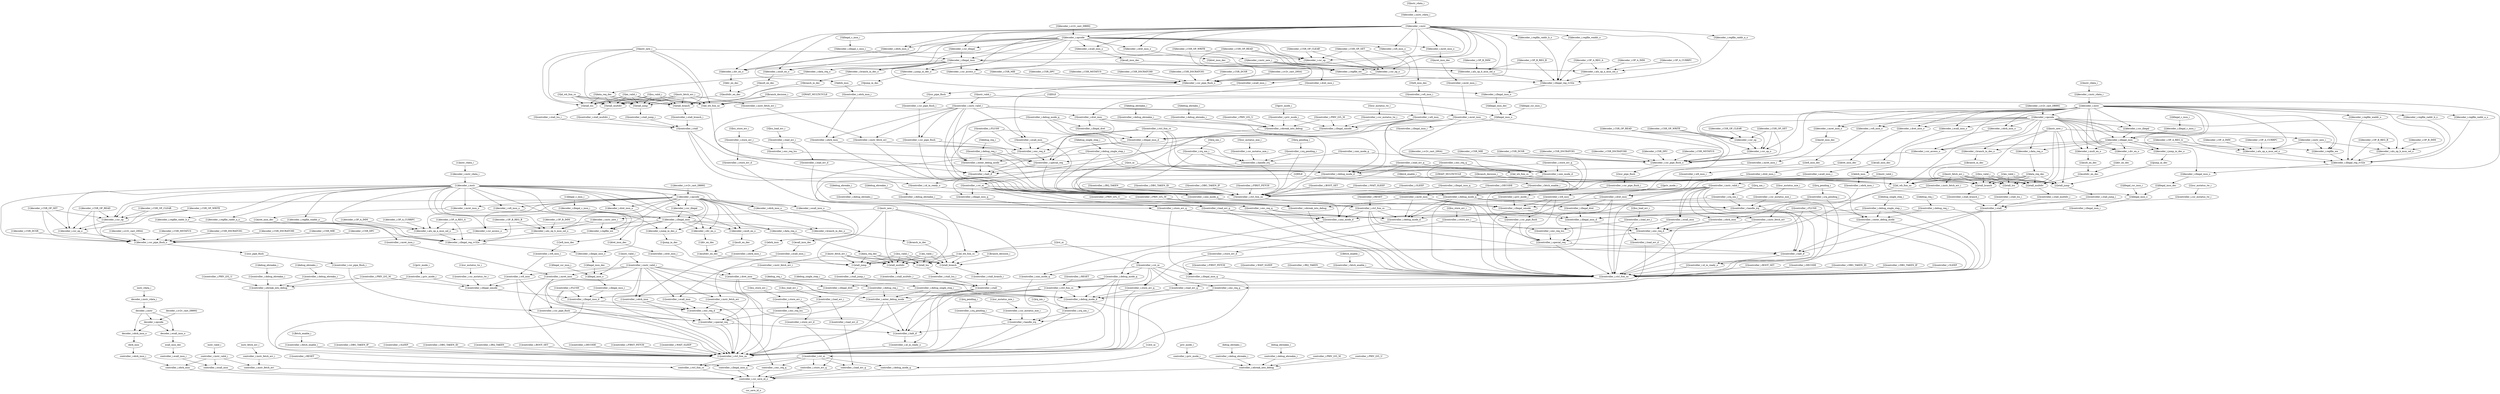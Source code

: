 strict digraph "" {
	"[1]decoder_i.regfile_waddr_o"	 [complexity=46,
		importance=0.315892266852,
		rank=0.00686722319244];
	"[1]decoder_i.illegal_reg_rv32e"	 [complexity=37,
		importance=0.314392332111,
		rank=0.00849709005705];
	"[1]decoder_i.regfile_waddr_o" -> "[1]decoder_i.illegal_reg_rv32e";
	"[3]lsu_valid_i"	 [complexity=31,
		importance=0.394925643074,
		rank=0.0127395368734];
	"[3]stall_branch"	 [complexity=27,
		importance=0.393654945329,
		rank=0.01457981279];
	"[3]lsu_valid_i" -> "[3]stall_branch";
	"[3]stall_jump"	 [complexity=27,
		importance=0.393429680383,
		rank=0.0145714696438];
	"[3]lsu_valid_i" -> "[3]stall_jump";
	"[3]stall_multdiv"	 [complexity=27,
		importance=0.393219545752,
		rank=0.0145636868797];
	"[3]lsu_valid_i" -> "[3]stall_multdiv";
	"[3]stall_lsu"	 [complexity=27,
		importance=0.392638083115,
		rank=0.0145421512265];
	"[3]lsu_valid_i" -> "[3]stall_lsu";
	"[3]id_wb_fsm_ns"	 [complexity=26,
		importance=0.675496783092,
		rank=0.0259806455035];
	"[3]lsu_valid_i" -> "[3]id_wb_fsm_ns";
	"[2]ex_valid_i"	 [complexity=27,
		importance=0.335261051924,
		rank=0.0124170759972];
	"[2]stall_lsu"	 [complexity=23,
		importance=0.332973491966,
		rank=0.0144771083463];
	"[2]ex_valid_i" -> "[2]stall_lsu";
	"[2]stall_jump"	 [complexity=23,
		importance=0.333765089234,
		rank=0.0145115256189];
	"[2]ex_valid_i" -> "[2]stall_jump";
	"[2]id_wb_fsm_ns"	 [complexity=20,
		importance=0.595211376978,
		rank=0.0297605688489];
	"[2]ex_valid_i" -> "[2]id_wb_fsm_ns";
	"[2]stall_multdiv"	 [complexity=23,
		importance=0.333554954602,
		rank=0.0145023893305];
	"[2]ex_valid_i" -> "[2]stall_multdiv";
	"[2]stall_branch"	 [complexity=23,
		importance=0.33399035418,
		rank=0.0145213197469];
	"[2]ex_valid_i" -> "[2]stall_branch";
	"[2]controller_i.instr_valid_i"	 [complexity=14,
		importance=0.0276972561169,
		rank=0.00197837543692];
	"[2]controller_i.ecall_insn"	 [complexity=30,
		importance=0.333201638182,
		rank=0.0111067212727];
	"[2]controller_i.instr_valid_i" -> "[2]controller_i.ecall_insn";
	"[2]controller_i.mret_insn"	 [complexity=11,
		importance=0.0258272943355,
		rank=0.00234793584868];
	"[2]controller_i.instr_valid_i" -> "[2]controller_i.mret_insn";
	"[2]controller_i.instr_fetch_err"	 [complexity=30,
		importance=0.332659007518,
		rank=0.0110886335839];
	"[2]controller_i.instr_valid_i" -> "[2]controller_i.instr_fetch_err";
	"[2]controller_i.wfi_insn"	 [complexity=42,
		importance=0.343106364845,
		rank=0.00816919916297];
	"[2]controller_i.instr_valid_i" -> "[2]controller_i.wfi_insn";
	"[2]controller_i.ebrk_insn"	 [complexity=30,
		importance=0.333201638182,
		rank=0.0111067212727];
	"[2]controller_i.instr_valid_i" -> "[2]controller_i.ebrk_insn";
	"[2]controller_i.dret_insn"	 [complexity=11,
		importance=0.0258272943355,
		rank=0.00234793584868];
	"[2]controller_i.instr_valid_i" -> "[2]controller_i.dret_insn";
	"[2]controller_i.ctrl_fsm_ns"	 [complexity=9,
		importance=0.0993091620672,
		rank=0.0110343513408];
	"[2]controller_i.instr_valid_i" -> "[2]controller_i.ctrl_fsm_ns";
	"[2]controller_i.halt_if"	 [complexity=13,
		importance=0.107127095568,
		rank=0.00824054581291];
	"[2]controller_i.instr_valid_i" -> "[2]controller_i.halt_if";
	"[2]controller_i.csr_pipe_flush"	 [complexity=23,
		importance=0.33062385113,
		rank=0.0143749500491];
	"[2]controller_i.instr_valid_i" -> "[2]controller_i.csr_pipe_flush";
	"[2]controller_i.enter_debug_mode"	 [complexity=18,
		importance=0.430244699613,
		rank=0.0239024833118];
	"[2]controller_i.instr_valid_i" -> "[2]controller_i.enter_debug_mode";
	"[3]fetch_enable_i"	 [complexity=14,
		importance=0.12293728268,
		rank=0.00878123447714];
	"[3]controller_i.fetch_enable_i"	 [complexity=14,
		importance=0.12144131999,
		rank=0.00867437999925];
	"[3]fetch_enable_i" -> "[3]controller_i.fetch_enable_i";
	"[2]csr_pipe_flush"	 [complexity=26,
		importance=0.341882156497,
		rank=0.0131493137114];
	"[2]controller_i.csr_pipe_flush_i"	 [complexity=26,
		importance=0.335374226265,
		rank=0.0128990087025];
	"[2]csr_pipe_flush" -> "[2]controller_i.csr_pipe_flush_i";
	"[3]decoder_i.CSR_DCSR"	 [complexity=42,
		importance=0.413067268633,
		rank=0.00983493496746];
	"[3]decoder_i.csr_pipe_flush_o"	 [complexity=30,
		importance=0.411571305943,
		rank=0.0137190435314];
	"[3]decoder_i.CSR_DCSR" -> "[3]decoder_i.csr_pipe_flush_o";
	"[1]controller_i.ebrk_insn_i"	 [complexity=27,
		importance=0.295679543357,
		rank=0.0109510941984];
	"[1]controller_i.ebrk_insn"	 [complexity=24,
		importance=0.293058935125,
		rank=0.0122107889635];
	"[1]controller_i.ebrk_insn_i" -> "[1]controller_i.ebrk_insn";
	"[2]controller_i.dret_insn_i"	 [complexity=14,
		importance=0.0284479025672,
		rank=0.00203199304052];
	"[2]controller_i.dret_insn_i" -> "[2]controller_i.dret_insn";
	"[2]controller_i.stall_jump_i"	 [complexity=23,
		importance=0.331153340213,
		rank=0.0143979713136];
	"[2]controller_i.stall"	 [complexity=18,
		importance=0.328351515278,
		rank=0.0182417508488];
	"[2]controller_i.stall_jump_i" -> "[2]controller_i.stall";
	"[2]controller_i.id_in_ready_o"	 [complexity=10,
		importance=0.10241846715,
		rank=0.010241846715];
	"[2]controller_i.stall" -> "[2]controller_i.id_in_ready_o";
	"[2]controller_i.stall" -> "[2]controller_i.ctrl_fsm_ns";
	"[2]controller_i.stall" -> "[2]controller_i.halt_if";
	"[3]controller_i.FLUSH"	 [complexity=40,
		importance=0.397678952886,
		rank=0.00994197382216];
	"[3]controller_i.exc_req_d"	 [complexity=27,
		importance=0.389997625583,
		rank=0.0144443565031];
	"[3]controller_i.FLUSH" -> "[3]controller_i.exc_req_d";
	"[3]controller_i.illegal_insn_d"	 [complexity=34,
		importance=0.396182990196,
		rank=0.0116524408881];
	"[3]controller_i.FLUSH" -> "[3]controller_i.illegal_insn_d";
	"[3]controller_i.ctrl_fsm_ns"	 [complexity=13,
		importance=0.119197359117,
		rank=0.00916902762439];
	"[3]controller_i.FLUSH" -> "[3]controller_i.ctrl_fsm_ns";
	"[2]controller_i.irq_nm_i"	 [complexity=24,
		importance=0.326972644723,
		rank=0.0136238601968];
	"[2]controller_i.handle_irq"	 [complexity=18,
		importance=0.324728683851,
		rank=0.0180404824361];
	"[2]controller_i.irq_nm_i" -> "[2]controller_i.handle_irq";
	"[2]controller_i.nmi_mode_d"	 [complexity=20,
		importance=0.28974009626,
		rank=0.014487004813];
	"[2]controller_i.irq_nm_i" -> "[2]controller_i.nmi_mode_d";
	"[2]controller_i.irq_nm_i" -> "[2]controller_i.ctrl_fsm_ns";
	"[2]instr_rdata_i"	 [complexity=20,
		importance=0.0402488534362,
		rank=0.00201244267181];
	"[2]decoder_i.instr_rdata_i"	 [complexity=20,
		importance=0.0387528907457,
		rank=0.00193764453729];
	"[2]instr_rdata_i" -> "[2]decoder_i.instr_rdata_i";
	"controller_i.instr_valid_i"	 [complexity=4,
		importance=0.0112458615611,
		rank=0.00281146539027];
	"controller_i.ecall_insn"	 [complexity=1,
		importance=0.00937589977965,
		rank=0.00937589977965];
	"controller_i.instr_valid_i" -> "controller_i.ecall_insn";
	"controller_i.ebrk_insn"	 [complexity=1,
		importance=0.00937589977965,
		rank=0.00937589977965];
	"controller_i.instr_valid_i" -> "controller_i.ebrk_insn";
	"controller_i.instr_fetch_err"	 [complexity=1,
		importance=0.00883326911614,
		rank=0.00883326911614];
	"controller_i.instr_valid_i" -> "controller_i.instr_fetch_err";
	"[1]controller_i.RESET"	 [complexity=3,
		importance=0.0707537949788,
		rank=0.0235845983263];
	"controller_i.ctrl_fsm_cs"	 [complexity=1,
		importance=0.0692578322884,
		rank=0.0692578322884];
	"[1]controller_i.RESET" -> "controller_i.ctrl_fsm_cs";
	"[2]debug_req_i"	 [complexity=12,
		importance=0.0496573047363,
		rank=0.00413810872803];
	"[2]controller_i.debug_req_i"	 [complexity=12,
		importance=0.0481613420459,
		rank=0.00401344517049];
	"[2]debug_req_i" -> "[2]controller_i.debug_req_i";
	"[3]decoder_i.alu_op_a_mux_sel_o"	 [complexity=56,
		importance=0.418302084121,
		rank=0.00746968007359];
	"[3]decoder_i.illegal_reg_rv32e"	 [complexity=47,
		importance=0.414199626317,
		rank=0.00881275800675];
	"[3]decoder_i.alu_op_a_mux_sel_o" -> "[3]decoder_i.illegal_reg_rv32e";
	"[1]rst_ni"	 [complexity=5,
		importance=0.0345755904318,
		rank=0.00691511808636];
	"[1]controller_i.rst_ni"	 [complexity=5,
		importance=0.0330796277414,
		rank=0.00661592554828];
	"[1]rst_ni" -> "[1]controller_i.rst_ni";
	"[2]controller_i.csr_mstatus_mie_i"	 [complexity=24,
		importance=0.326972644723,
		rank=0.0136238601968];
	"[2]controller_i.csr_mstatus_mie_i" -> "[2]controller_i.handle_irq";
	"[3]data_req_dec"	 [complexity=31,
		importance=0.789209214643,
		rank=0.0254583617627];
	"[3]data_req_dec" -> "[3]stall_branch";
	"[3]data_req_dec" -> "[3]stall_jump";
	"[3]data_req_dec" -> "[3]stall_multdiv";
	"[3]data_req_dec" -> "[3]stall_lsu";
	"[3]data_req_dec" -> "[3]id_wb_fsm_ns";
	"[1]jump_in_dec"	 [complexity=19,
		importance=0.29596846267,
		rank=0.0155772875089];
	"[1]stall_jump"	 [complexity=17,
		importance=0.293622386177,
		rank=0.0172719050692];
	"[1]jump_in_dec" -> "[1]stall_jump";
	"[3]controller_i.ebrk_insn_i"	 [complexity=37,
		importance=0.395486837563,
		rank=0.0106888334476];
	"[3]controller_i.ebrk_insn"	 [complexity=34,
		importance=0.392866229331,
		rank=0.011554889098];
	"[3]controller_i.ebrk_insn_i" -> "[3]controller_i.ebrk_insn";
	"[1]csr_mstatus_tw_i"	 [complexity=36,
		importance=0.303834981602,
		rank=0.00843986060005];
	"[1]controller_i.csr_mstatus_tw_i"	 [complexity=36,
		importance=0.302339018911,
		rank=0.00839830608087];
	"[1]csr_mstatus_tw_i" -> "[1]controller_i.csr_mstatus_tw_i";
	"[3]controller_i.csr_mstatus_tw_i"	 [complexity=46,
		importance=0.402146313118,
		rank=0.00874231115474];
	"[3]controller_i.illegal_umode"	 [complexity=40,
		importance=0.399902352245,
		rank=0.00999755880614];
	"[3]controller_i.csr_mstatus_tw_i" -> "[3]controller_i.illegal_umode";
	"[2]fetch_enable_i"	 [complexity=10,
		importance=0.10304908563,
		rank=0.010304908563];
	"[2]controller_i.fetch_enable_i"	 [complexity=10,
		importance=0.10155312294,
		rank=0.010155312294];
	"[2]fetch_enable_i" -> "[2]controller_i.fetch_enable_i";
	"[2]csr_mstatus_mie_i"	 [complexity=24,
		importance=0.328468607414,
		rank=0.0136861919756];
	"[2]csr_mstatus_mie_i" -> "[2]controller_i.csr_mstatus_mie_i";
	"[3]illegal_insn_o"	 [complexity=40,
		importance=0.40326719273,
		rank=0.0100816798183];
	"[3]controller_i.illegal_insn_i"	 [complexity=40,
		importance=0.399541077104,
		rank=0.00998852692761];
	"[3]illegal_insn_o" -> "[3]controller_i.illegal_insn_i";
	"[3]controller_i.dret_insn_i"	 [complexity=18,
		importance=0.0334199518297,
		rank=0.00185666399054];
	"[3]controller_i.dret_insn"	 [complexity=15,
		importance=0.0307993435979,
		rank=0.0020532895732];
	"[3]controller_i.dret_insn_i" -> "[3]controller_i.dret_insn";
	"[2]illegal_csr_insn_i"	 [complexity=40,
		importance=0.345098564271,
		rank=0.00862746410677];
	"[2]illegal_insn_o"	 [complexity=36,
		importance=0.343602601581,
		rank=0.00954451671057];
	"[2]illegal_csr_insn_i" -> "[2]illegal_insn_o";
	"[3]ebrk_insn"	 [complexity=37,
		importance=0.397736211817,
		rank=0.0107496273464];
	"[3]ebrk_insn" -> "[3]controller_i.ebrk_insn_i";
	"[3]decoder_i.CSR_DSCRATCH0"	 [complexity=42,
		importance=0.413067268633,
		rank=0.00983493496746];
	"[3]decoder_i.CSR_DSCRATCH0" -> "[3]decoder_i.csr_pipe_flush_o";
	"[3]decoder_i.CSR_DSCRATCH1"	 [complexity=42,
		importance=0.413067268633,
		rank=0.00983493496746];
	"[3]decoder_i.CSR_DSCRATCH1" -> "[3]decoder_i.csr_pipe_flush_o";
	"[3]dret_insn_dec"	 [complexity=18,
		importance=0.0356693260841,
		rank=0.00198162922689];
	"[3]dret_insn_dec" -> "[3]controller_i.dret_insn_i";
	"decoder_i.instr_rdata_i"	 [complexity=10,
		importance=0.0223014961899,
		rank=0.00223014961899];
	"decoder_i.instr"	 [complexity=8,
		importance=0.0204315344085,
		rank=0.00255394180106];
	"decoder_i.instr_rdata_i" -> "decoder_i.instr";
	"[1]decoder_i.dret_insn_o"	 [complexity=10,
		importance=0.027232016208,
		rank=0.0027232016208];
	"[1]dret_insn_dec"	 [complexity=10,
		importance=0.0257252275592,
		rank=0.00257252275592];
	"[1]decoder_i.dret_insn_o" -> "[1]dret_insn_dec";
	"[2]controller_i.handle_irq" -> "[2]controller_i.nmi_mode_d";
	"[2]controller_i.handle_irq" -> "[2]controller_i.ctrl_fsm_ns";
	"[2]controller_i.handle_irq" -> "[2]controller_i.halt_if";
	"[1]id_wb_fsm_cs"	 [complexity=18,
		importance=0.59118852523,
		rank=0.0328438069572];
	"[1]stall_lsu"	 [complexity=17,
		importance=0.292830788909,
		rank=0.0172253405241];
	"[1]id_wb_fsm_cs" -> "[1]stall_lsu";
	"[1]stall_multdiv"	 [complexity=17,
		importance=0.293412251545,
		rank=0.0172595442085];
	"[1]id_wb_fsm_cs" -> "[1]stall_multdiv";
	"[1]id_wb_fsm_cs" -> "[1]stall_jump";
	"[1]stall_branch"	 [complexity=17,
		importance=0.293847651123,
		rank=0.0172851559484];
	"[1]id_wb_fsm_cs" -> "[1]stall_branch";
	"[3]controller_i.wfi_insn"	 [complexity=46,
		importance=0.402770955994,
		rank=0.0087558903477];
	"[3]controller_i.special_req"	 [complexity=20,
		importance=0.386354439825,
		rank=0.0193177219913];
	"[3]controller_i.wfi_insn" -> "[3]controller_i.special_req";
	"[3]controller_i.wfi_insn" -> "[3]controller_i.illegal_umode";
	"[3]controller_i.wfi_insn" -> "[3]controller_i.ctrl_fsm_ns";
	"[2]controller_i.BOOT_SET"	 [complexity=11,
		importance=0.100805124758,
		rank=0.0091641022507];
	"[2]controller_i.BOOT_SET" -> "[2]controller_i.ctrl_fsm_ns";
	"[3]instr_valid_i"	 [complexity=18,
		importance=0.0341652680698,
		rank=0.00189807044832];
	"[3]instr_valid_i" -> "[3]illegal_insn_o";
	"[3]controller_i.instr_valid_i"	 [complexity=18,
		importance=0.0326693053794,
		rank=0.00181496140997];
	"[3]instr_valid_i" -> "[3]controller_i.instr_valid_i";
	"[3]controller_i.IRQ_TAKEN"	 [complexity=19,
		importance=0.359088040042,
		rank=0.0188993705285];
	"[3]controller_i.IRQ_TAKEN" -> "[3]controller_i.ctrl_fsm_ns";
	"[1]controller_i.PRIV_LVL_U"	 [complexity=12,
		importance=0.0925353716855,
		rank=0.0077112809738];
	"[1]controller_i.ebreak_into_debug"	 [complexity=5,
		importance=0.0910394089951,
		rank=0.018207881799];
	"[1]controller_i.PRIV_LVL_U" -> "[1]controller_i.ebreak_into_debug";
	"[1]controller_i.PRIV_LVL_M"	 [complexity=12,
		importance=0.0925353716855,
		rank=0.0077112809738];
	"[1]controller_i.illegal_umode"	 [complexity=30,
		importance=0.300095058039,
		rank=0.0100031686013];
	"[1]controller_i.PRIV_LVL_M" -> "[1]controller_i.illegal_umode";
	"[1]controller_i.PRIV_LVL_M" -> "[1]controller_i.ebreak_into_debug";
	"[3]decoder_i.regfile_waddr_o"	 [complexity=56,
		importance=0.415699561059,
		rank=0.00742320644748];
	"[3]decoder_i.regfile_waddr_o" -> "[3]decoder_i.illegal_reg_rv32e";
	"[3]branch_decision_i"	 [complexity=29,
		importance=0.39515090802,
		rank=0.01362589338];
	"[3]branch_decision_i" -> "[3]stall_branch";
	"[3]branch_decision_i" -> "[3]id_wb_fsm_ns";
	"controller_i.csr_save_id_o"	 [complexity=0,
		importance=0.0065072960309,
		rank=0.0];
	"controller_i.ecall_insn" -> "controller_i.csr_save_id_o";
	"[1]controller_i.illegal_insn_d"	 [complexity=24,
		importance=0.296375695989,
		rank=0.0123489873329];
	"[1]controller_i.illegal_umode" -> "[1]controller_i.illegal_insn_d";
	"[2]controller_i.illegal_insn_i"	 [complexity=36,
		importance=0.339876485955,
		rank=0.00944101349874];
	"[2]illegal_insn_o" -> "[2]controller_i.illegal_insn_i";
	instr_valid_i	 [complexity=4,
		importance=0.0127418242515,
		rank=0.00318545606288];
	instr_valid_i -> "controller_i.instr_valid_i";
	"[3]controller_i.DBG_TAKEN_ID"	 [complexity=15,
		importance=0.120693321808,
		rank=0.00804622145383];
	"[3]controller_i.DBG_TAKEN_ID" -> "[3]controller_i.ctrl_fsm_ns";
	"[3]controller_i.DBG_TAKEN_IF"	 [complexity=19,
		importance=0.359088040042,
		rank=0.0188993705285];
	"[3]controller_i.DBG_TAKEN_IF" -> "[3]controller_i.ctrl_fsm_ns";
	"[2]controller_i.exc_req_d"	 [complexity=23,
		importance=0.330333034433,
		rank=0.0143623058449];
	"[1]controller_i.exc_req_q"	 [complexity=9,
		importance=0.0205065497588,
		rank=0.00227850552876];
	"[2]controller_i.exc_req_d" -> "[1]controller_i.exc_req_q";
	"[2]controller_i.special_req"	 [complexity=16,
		importance=0.326689848675,
		rank=0.0204181155422];
	"[2]controller_i.exc_req_d" -> "[2]controller_i.special_req";
	"[3]decoder_i.wfi_insn_o"	 [complexity=49,
		importance=0.409147727129,
		rank=0.00834995361488];
	"[3]wfi_insn_dec"	 [complexity=49,
		importance=0.40764093848,
		rank=0.00831920282613];
	"[3]decoder_i.wfi_insn_o" -> "[3]wfi_insn_dec";
	"[1]div_en_dec"	 [complexity=22,
		importance=0.29845575576,
		rank=0.0135661707164];
	"[1]multdiv_en_dec"	 [complexity=19,
		importance=0.296090712457,
		rank=0.0155837217083];
	"[1]div_en_dec" -> "[1]multdiv_en_dec";
	"[3]controller_i.csr_pipe_flush"	 [complexity=27,
		importance=0.390288442279,
		rank=0.0144551274918];
	"[3]controller_i.csr_pipe_flush" -> "[3]controller_i.special_req";
	"[3]controller_i.csr_pipe_flush" -> "[3]controller_i.ctrl_fsm_ns";
	"[1]branch_in_dec"	 [complexity=19,
		importance=0.296196064093,
		rank=0.0155892665312];
	"[1]branch_in_dec" -> "[1]stall_branch";
	"[2]div_en_dec"	 [complexity=28,
		importance=0.338598458817,
		rank=0.0120928021006];
	"[2]multdiv_en_dec"	 [complexity=25,
		importance=0.336233415514,
		rank=0.0134493366206];
	"[2]div_en_dec" -> "[2]multdiv_en_dec";
	"[3]rst_ni"	 [complexity=13,
		importance=0.0544637874817,
		rank=0.00418952211398];
	"[2]id_wb_fsm_cs"	 [complexity=24,
		importance=0.671473931343,
		rank=0.0279780804726];
	"[3]rst_ni" -> "[2]id_wb_fsm_cs";
	"[3]controller_i.rst_ni"	 [complexity=13,
		importance=0.0529678247912,
		rank=0.00407444806086];
	"[3]rst_ni" -> "[3]controller_i.rst_ni";
	"[1]controller_i.ctrl_fsm_ns"	 [complexity=3,
		importance=0.0859282610483,
		rank=0.0286427536828];
	"[1]controller_i.exc_req_q" -> "[1]controller_i.ctrl_fsm_ns";
	"[1]controller_i.debug_mode_d"	 [complexity=6,
		importance=0.0179866413243,
		rank=0.00299777355404];
	"[1]controller_i.exc_req_q" -> "[1]controller_i.debug_mode_d";
	"[2]controller_i.ecall_insn" -> "[2]controller_i.exc_req_d";
	"[2]controller_i.ecall_insn" -> "[2]controller_i.ctrl_fsm_ns";
	"[1]decoder_i.div_en_o"	 [complexity=22,
		importance=0.300193833977,
		rank=0.0136451742717];
	"[1]decoder_i.div_en_o" -> "[1]div_en_dec";
	"[2]controller_i.ecall_insn_i"	 [complexity=33,
		importance=0.335822246413,
		rank=0.0101764317095];
	"[2]controller_i.ecall_insn_i" -> "[2]controller_i.ecall_insn";
	"[2]controller_i.illegal_dret"	 [complexity=36,
		importance=0.3382694859,
		rank=0.00939637460834];
	"[2]controller_i.illegal_insn_d"	 [complexity=30,
		importance=0.336518399046,
		rank=0.0112172799682];
	"[2]controller_i.illegal_dret" -> "[2]controller_i.illegal_insn_d";
	"[2]controller_i.debug_mode_d"	 [complexity=10,
		importance=0.0229586905867,
		rank=0.00229586905867];
	"[2]controller_i.mret_insn" -> "[2]controller_i.debug_mode_d";
	"[2]controller_i.mret_insn" -> "[2]controller_i.special_req";
	"[2]controller_i.illegal_umode"	 [complexity=36,
		importance=0.340237761096,
		rank=0.00945104891933];
	"[2]controller_i.mret_insn" -> "[2]controller_i.illegal_umode";
	"[2]controller_i.mret_insn" -> "[2]controller_i.nmi_mode_d";
	"[2]controller_i.mret_insn" -> "[2]controller_i.ctrl_fsm_ns";
	"[3]controller_i.stall_lsu_i"	 [complexity=27,
		importance=0.390554094808,
		rank=0.0144649664744];
	"[3]controller_i.stall"	 [complexity=22,
		importance=0.388016106428,
		rank=0.0176370957467];
	"[3]controller_i.stall_lsu_i" -> "[3]controller_i.stall";
	"[3]decoder_i.csr_op_o"	 [complexity=38,
		importance=2.06146078162,
		rank=0.0542489679375];
	"[3]decoder_i.csr_op_o" -> "[3]decoder_i.csr_pipe_flush_o";
	"[1]decoder_i.alu_op_a_mux_sel_o"	 [complexity=46,
		importance=0.318494789915,
		rank=0.00692379978076];
	"[1]decoder_i.alu_op_a_mux_sel_o" -> "[1]decoder_i.illegal_reg_rv32e";
	"[1]controller_i.load_err_q"	 [complexity=9,
		importance=0.0205778613175,
		rank=0.00228642903528];
	"[1]controller_i.load_err_q" -> "[1]controller_i.ctrl_fsm_ns";
	"[1]controller_i.load_err_q" -> "[1]controller_i.debug_mode_d";
	"[2]decoder_i.CSR_MSTATUS"	 [complexity=32,
		importance=0.353402677484,
		rank=0.0110438336714];
	"[2]decoder_i.csr_pipe_flush_o"	 [complexity=26,
		importance=0.351906714793,
		rank=0.0135348736459];
	"[2]decoder_i.CSR_MSTATUS" -> "[2]decoder_i.csr_pipe_flush_o";
	"[2]decoder_i.sv2v_cast_DB892"	 [complexity=18,
		importance=0.0359479610846,
		rank=0.00199710894915];
	"[2]decoder_i.opcode"	 [complexity=15,
		importance=0.0344519983942,
		rank=0.00229679989295];
	"[2]decoder_i.sv2v_cast_DB892" -> "[2]decoder_i.opcode";
	"[1]controller_i.load_err_d"	 [complexity=5,
		importance=0.0566130348707,
		rank=0.0113226069741];
	"controller_i.load_err_q"	 [complexity=3,
		importance=0.0546495882405,
		rank=0.0182165294135];
	"[1]controller_i.load_err_d" -> "controller_i.load_err_q";
	"[1]ecall_insn_dec"	 [complexity=27,
		importance=0.297928917611,
		rank=0.011034404356];
	"[1]controller_i.ecall_insn_i"	 [complexity=27,
		importance=0.295679543357,
		rank=0.0109510941984];
	"[1]ecall_insn_dec" -> "[1]controller_i.ecall_insn_i";
	"decoder_i.ebrk_insn_o"	 [complexity=4,
		importance=0.0157526709147,
		rank=0.00393816772866];
	ebrk_insn	 [complexity=4,
		importance=0.0142458822658,
		rank=0.00356147056645];
	"decoder_i.ebrk_insn_o" -> ebrk_insn;
	"[1]controller_i.DBG_TAKEN_IF"	 [complexity=9,
		importance=0.259280745835,
		rank=0.0288089717595];
	"[1]controller_i.DBG_TAKEN_IF" -> "[1]controller_i.ctrl_fsm_ns";
	"[3]controller_i.exc_req_lsu"	 [complexity=27,
		importance=0.388878855244,
		rank=0.0144029205646];
	"[3]controller_i.exc_req_lsu" -> "[3]controller_i.special_req";
	"[1]decoder_i.opcode"	 [complexity=11,
		importance=0.0294799491317,
		rank=0.00267999537561];
	"[1]decoder_i.opcode" -> "[1]decoder_i.dret_insn_o";
	"[1]decoder_i.opcode" -> "[1]decoder_i.div_en_o";
	"[1]decoder_i.opcode" -> "[1]decoder_i.alu_op_a_mux_sel_o";
	"[1]decoder_i.data_req_o"	 [complexity=21,
		importance=0.591302330968,
		rank=0.0281572538556];
	"[1]decoder_i.opcode" -> "[1]decoder_i.data_req_o";
	"[1]decoder_i.csr_illegal"	 [complexity=22,
		importance=0.302833951146,
		rank=0.0137651795976];
	"[1]decoder_i.opcode" -> "[1]decoder_i.csr_illegal";
	"[1]decoder_i.ecall_insn_o"	 [complexity=27,
		importance=0.29943570626,
		rank=0.011090211343];
	"[1]decoder_i.opcode" -> "[1]decoder_i.ecall_insn_o";
	"[1]decoder_i.illegal_insn"	 [complexity=20,
		importance=0.301327162498,
		rank=0.0150663581249];
	"[1]decoder_i.opcode" -> "[1]decoder_i.illegal_insn";
	"[1]decoder_i.mult_en_o"	 [complexity=22,
		importance=0.300193833977,
		rank=0.0136451742717];
	"[1]decoder_i.opcode" -> "[1]decoder_i.mult_en_o";
	"[1]decoder_i.ebrk_insn_o"	 [complexity=27,
		importance=0.29943570626,
		rank=0.011090211343];
	"[1]decoder_i.opcode" -> "[1]decoder_i.ebrk_insn_o";
	"[1]decoder_i.csr_op"	 [complexity=35,
		importance=4.68986103643,
		rank=0.133996029612];
	"[1]decoder_i.opcode" -> "[1]decoder_i.csr_op";
	"[1]decoder_i.regfile_we"	 [complexity=46,
		importance=0.31637503403,
		rank=0.00687771813108];
	"[1]decoder_i.opcode" -> "[1]decoder_i.regfile_we";
	"[1]decoder_i.alu_op_b_mux_sel_o"	 [complexity=46,
		importance=0.317756178801,
		rank=0.00690774301742];
	"[1]decoder_i.opcode" -> "[1]decoder_i.alu_op_b_mux_sel_o";
	"[1]decoder_i.branch_in_dec_o"	 [complexity=19,
		importance=0.297900886975,
		rank=0.0156789940513];
	"[1]decoder_i.opcode" -> "[1]decoder_i.branch_in_dec_o";
	"[1]decoder_i.csr_access_o"	 [complexity=28,
		importance=0.93701204483,
		rank=0.0334647158868];
	"[1]decoder_i.opcode" -> "[1]decoder_i.csr_access_o";
	"[1]decoder_i.jump_in_dec_o"	 [complexity=19,
		importance=0.297668612035,
		rank=0.0156667690545];
	"[1]decoder_i.opcode" -> "[1]decoder_i.jump_in_dec_o";
	"[1]decoder_i.wfi_insn_o"	 [complexity=39,
		importance=0.309340432923,
		rank=0.00793180597238];
	"[1]decoder_i.opcode" -> "[1]decoder_i.wfi_insn_o";
	"[1]decoder_i.mret_insn_o"	 [complexity=10,
		importance=0.027232016208,
		rank=0.0027232016208];
	"[1]decoder_i.opcode" -> "[1]decoder_i.mret_insn_o";
	"[1]decoder_i.OP_B_REG_B"	 [complexity=52,
		importance=6.99213189632,
		rank=0.134464074929];
	"[1]decoder_i.OP_B_REG_B" -> "[1]decoder_i.illegal_reg_rv32e";
	"[1]decoder_i.OP_B_REG_B" -> "[1]decoder_i.alu_op_b_mux_sel_o";
	"[3]decoder_i.OP_A_CURRPC"	 [complexity=68,
		importance=2.51130846742,
		rank=0.0369310068738];
	"[3]decoder_i.OP_A_CURRPC" -> "[3]decoder_i.alu_op_a_mux_sel_o";
	"controller_i.load_err_q" -> "controller_i.csr_save_id_o";
	"controller_i.debug_ebreaku_i"	 [complexity=11,
		importance=0.0203697008811,
		rank=0.00185179098919];
	"controller_i.ebreak_into_debug"	 [complexity=4,
		importance=0.0181257400086,
		rank=0.00453143500216];
	"controller_i.debug_ebreaku_i" -> "controller_i.ebreak_into_debug";
	"[2]decoder_i.regfile_raddr_b_o"	 [complexity=52,
		importance=0.356034969909,
		rank=0.00684682634441];
	"[2]decoder_i.illegal_reg_rv32e"	 [complexity=43,
		importance=0.354535035168,
		rank=0.00824500081785];
	"[2]decoder_i.regfile_raddr_b_o" -> "[2]decoder_i.illegal_reg_rv32e";
	"[1]controller_i.rst_ni" -> "controller_i.load_err_q";
	"controller_i.store_err_q"	 [complexity=3,
		importance=0.0546963432913,
		rank=0.0182321144304];
	"[1]controller_i.rst_ni" -> "controller_i.store_err_q";
	"[1]controller_i.rst_ni" -> "controller_i.ctrl_fsm_cs";
	"controller_i.debug_mode_q"	 [complexity=4,
		importance=0.0157450826391,
		rank=0.00393627065977];
	"[1]controller_i.rst_ni" -> "controller_i.debug_mode_q";
	"controller_i.illegal_insn_q"	 [complexity=1,
		importance=0.00966622035566,
		rank=0.00966622035566];
	"[1]controller_i.rst_ni" -> "controller_i.illegal_insn_q";
	"controller_i.exc_req_q"	 [complexity=3,
		importance=0.0545782766818,
		rank=0.0181927588939];
	"[1]controller_i.rst_ni" -> "controller_i.exc_req_q";
	"[1]controller_i.enter_debug_mode"	 [complexity=12,
		importance=0.376721095537,
		rank=0.0313934246281];
	"[1]controller_i.halt_if"	 [complexity=7,
		importance=0.0937461945489,
		rank=0.013392313507];
	"[1]controller_i.enter_debug_mode" -> "[1]controller_i.halt_if";
	"[1]controller_i.enter_debug_mode" -> "[1]controller_i.ctrl_fsm_ns";
	"[1]controller_i.csr_pipe_flush"	 [complexity=17,
		importance=0.290481148073,
		rank=0.0170871263572];
	"[1]controller_i.csr_pipe_flush" -> "[1]controller_i.ctrl_fsm_ns";
	"[1]controller_i.special_req"	 [complexity=10,
		importance=0.286547145619,
		rank=0.0286547145619];
	"[1]controller_i.csr_pipe_flush" -> "[1]controller_i.special_req";
	"[3]csr_mstatus_tw_i"	 [complexity=46,
		importance=0.403642275808,
		rank=0.00877483208279];
	"[3]csr_mstatus_tw_i" -> "[3]controller_i.csr_mstatus_tw_i";
	"[1]controller_i.debug_mode_q"	 [complexity=8,
		importance=0.0207171319016,
		rank=0.0025896414877];
	"[2]controller_i.debug_mode_d" -> "[1]controller_i.debug_mode_q";
	"[1]decoder_i.sv2v_cast_290A1"	 [complexity=38,
		importance=1.87208003311,
		rank=0.0492652640292];
	"[1]decoder_i.csr_pipe_flush_o"	 [complexity=20,
		importance=0.311764011736,
		rank=0.0155882005868];
	"[1]decoder_i.sv2v_cast_290A1" -> "[1]decoder_i.csr_pipe_flush_o";
	"[3]decoder_i.regfile_raddr_a_o"	 [complexity=56,
		importance=0.415699561059,
		rank=0.00742320644748];
	"[3]decoder_i.regfile_raddr_a_o" -> "[3]decoder_i.illegal_reg_rv32e";
	"[2]instr_valid_i"	 [complexity=14,
		importance=0.0291932188074,
		rank=0.00208522991481];
	"[2]instr_valid_i" -> "[2]controller_i.instr_valid_i";
	"[2]instr_valid_i" -> "[2]illegal_insn_o";
	"[1]csr_pipe_flush"	 [complexity=20,
		importance=0.30173945344,
		rank=0.015086972672];
	"[1]controller_i.csr_pipe_flush_i"	 [complexity=20,
		importance=0.295231523208,
		rank=0.0147615761604];
	"[1]csr_pipe_flush" -> "[1]controller_i.csr_pipe_flush_i";
	"[1]decoder_i.OP_A_REG_A"	 [complexity=64,
		importance=14.9707510887,
		rank=0.233917985761];
	"[1]decoder_i.OP_A_REG_A" -> "[1]decoder_i.alu_op_a_mux_sel_o";
	"[1]decoder_i.OP_A_REG_A" -> "[1]decoder_i.illegal_reg_rv32e";
	"[2]controller_i.debug_mode_q"	 [complexity=12,
		importance=0.025689181164,
		rank=0.002140765097];
	"[2]controller_i.debug_mode_q" -> "[2]controller_i.handle_irq";
	"[2]controller_i.debug_mode_q" -> "[2]controller_i.illegal_dret";
	"[2]controller_i.debug_mode_q" -> "[2]controller_i.debug_mode_d";
	"[2]controller_i.debug_mode_q" -> "[2]controller_i.ctrl_fsm_ns";
	"[2]controller_i.debug_mode_q" -> "[2]controller_i.enter_debug_mode";
	"[2]dret_insn_dec"	 [complexity=14,
		importance=0.0306972768216,
		rank=0.00219266263012];
	"[2]dret_insn_dec" -> "[2]controller_i.dret_insn_i";
	"[3]mult_en_dec"	 [complexity=32,
		importance=0.398263049966,
		rank=0.0124457203115];
	"[3]multdiv_en_dec"	 [complexity=29,
		importance=0.395898006663,
		rank=0.0136516554022];
	"[3]mult_en_dec" -> "[3]multdiv_en_dec";
	"[1]ebrk_insn"	 [complexity=27,
		importance=0.297928917611,
		rank=0.011034404356];
	"[1]ebrk_insn" -> "[1]controller_i.ebrk_insn_i";
	"[2]csr_mstatus_tw_i"	 [complexity=42,
		importance=0.343977684659,
		rank=0.00818994487283];
	"[2]controller_i.csr_mstatus_tw_i"	 [complexity=42,
		importance=0.342481721968,
		rank=0.00815432671353];
	"[2]csr_mstatus_tw_i" -> "[2]controller_i.csr_mstatus_tw_i";
	"[2]controller_i.RESET"	 [complexity=9,
		importance=0.0841346959978,
		rank=0.00934829955531];
	"[1]controller_i.ctrl_fsm_cs"	 [complexity=7,
		importance=0.0826387333073,
		rank=0.0118055333296];
	"[2]controller_i.RESET" -> "[1]controller_i.ctrl_fsm_cs";
	"[1]controller_i.instr_fetch_err"	 [complexity=24,
		importance=0.292516304461,
		rank=0.0121881793526];
	"[1]controller_i.instr_fetch_err" -> "[1]controller_i.ctrl_fsm_ns";
	"[1]controller_i.exc_req_d"	 [complexity=17,
		importance=0.290190331376,
		rank=0.0170700194927];
	"[1]controller_i.instr_fetch_err" -> "[1]controller_i.exc_req_d";
	"[3]decoder_i.illegal_insn_o"	 [complexity=44,
		importance=0.409168455602,
		rank=0.00929928308186];
	"[3]illegal_insn_dec"	 [complexity=44,
		importance=0.406231759956,
		rank=0.00923253999901];
	"[3]decoder_i.illegal_insn_o" -> "[3]illegal_insn_dec";
	csr_save_id_o	 [complexity=0,
		importance=0.00316660512011,
		rank=0.0];
	debug_ebreakm_i	 [complexity=11,
		importance=0.0218656635715,
		rank=0.00198778759741];
	"controller_i.debug_ebreakm_i"	 [complexity=11,
		importance=0.0203697008811,
		rank=0.00185179098919];
	debug_ebreakm_i -> "controller_i.debug_ebreakm_i";
	"[3]controller_i.debug_single_step_i"	 [complexity=16,
		importance=0.0581054405708,
		rank=0.00363159003568];
	"[3]controller_i.enter_debug_mode"	 [complexity=22,
		importance=0.509797487812,
		rank=0.0231726130824];
	"[3]controller_i.debug_single_step_i" -> "[3]controller_i.enter_debug_mode";
	"[3]controller_i.debug_mode_d"	 [complexity=14,
		importance=0.0279307398492,
		rank=0.00199505284637];
	"[3]controller_i.debug_single_step_i" -> "[3]controller_i.debug_mode_d";
	"[3]controller_i.debug_single_step_i" -> "[3]controller_i.ctrl_fsm_ns";
	"[2]decoder_i.OP_B_IMM"	 [complexity=82,
		importance=13.9595523552,
		rank=0.170238443356];
	"[2]decoder_i.alu_op_b_mux_sel_o"	 [complexity=52,
		importance=0.357898881858,
		rank=0.00688267080497];
	"[2]decoder_i.OP_B_IMM" -> "[2]decoder_i.alu_op_b_mux_sel_o";
	"[2]decoder_i.CSR_DPC"	 [complexity=38,
		importance=0.353402677484,
		rank=0.0093000704601];
	"[2]decoder_i.CSR_DPC" -> "[2]decoder_i.csr_pipe_flush_o";
	"[3]decoder_i.instr_rdata_i"	 [complexity=24,
		importance=0.0437249400082,
		rank=0.00182187250034];
	"[3]decoder_i.instr"	 [complexity=22,
		importance=0.0418549782268,
		rank=0.00190249901031];
	"[3]decoder_i.instr_rdata_i" -> "[3]decoder_i.instr";
	"[3]controller_i.irq_nm_i"	 [complexity=28,
		importance=0.386637235873,
		rank=0.0138084727097];
	"[3]controller_i.nmi_mode_d"	 [complexity=26,
		importance=0.329882799316,
		rank=0.0126877999737];
	"[3]controller_i.irq_nm_i" -> "[3]controller_i.nmi_mode_d";
	"[3]controller_i.handle_irq"	 [complexity=22,
		importance=0.384393275,
		rank=0.0174724215909];
	"[3]controller_i.irq_nm_i" -> "[3]controller_i.handle_irq";
	"[3]controller_i.irq_nm_i" -> "[3]controller_i.ctrl_fsm_ns";
	"[3]controller_i.stall_branch_i"	 [complexity=27,
		importance=0.390893011982,
		rank=0.0144775189623];
	"[3]controller_i.stall_branch_i" -> "[3]controller_i.stall";
	"[1]controller_i.illegal_dret"	 [complexity=30,
		importance=0.298126782843,
		rank=0.00993755942811];
	"[1]controller_i.illegal_dret" -> "[1]controller_i.illegal_insn_d";
	"[3]decoder_i.mult_en_o"	 [complexity=32,
		importance=0.400001128184,
		rank=0.0125000352557];
	"[3]decoder_i.mult_en_o" -> "[3]mult_en_dec";
	"[2]controller_i.DECODE"	 [complexity=19,
		importance=0.994587583363,
		rank=0.0523467149138];
	"[2]controller_i.DECODE" -> "[2]controller_i.ctrl_fsm_ns";
	"[2]ecall_insn_dec"	 [complexity=33,
		importance=0.338071620668,
		rank=0.0102445945657];
	"[2]ecall_insn_dec" -> "[2]controller_i.ecall_insn_i";
	"controller_i.instr_fetch_err_i"	 [complexity=4,
		importance=0.0103686001319,
		rank=0.00259215003299];
	"controller_i.instr_fetch_err_i" -> "controller_i.instr_fetch_err";
	"[2]controller_i.instr_fetch_err" -> "[2]controller_i.exc_req_d";
	"[2]controller_i.instr_fetch_err" -> "[2]controller_i.ctrl_fsm_ns";
	"[3]controller_i.nmi_mode_q"	 [complexity=28,
		importance=0.387184346962,
		rank=0.0138280123915];
	"[3]controller_i.nmi_mode_q" -> "[3]controller_i.nmi_mode_d";
	"[3]controller_i.nmi_mode_q" -> "[3]controller_i.handle_irq";
	"[1]controller_i.wfi_insn_i"	 [complexity=39,
		importance=0.305584270019,
		rank=0.00783549410306];
	"[1]controller_i.wfi_insn"	 [complexity=36,
		importance=0.302963661788,
		rank=0.00841565727188];
	"[1]controller_i.wfi_insn_i" -> "[1]controller_i.wfi_insn";
	"[2]illegal_c_insn_i"	 [complexity=27,
		importance=0.345209789117,
		rank=0.0127855477451];
	"[2]decoder_i.illegal_c_insn_i"	 [complexity=27,
		importance=0.343713826427,
		rank=0.0127301417195];
	"[2]illegal_c_insn_i" -> "[2]decoder_i.illegal_c_insn_i";
	"[2]decoder_i.mult_en_o"	 [complexity=28,
		importance=0.340336537034,
		rank=0.0121548763226];
	"[2]mult_en_dec"	 [complexity=28,
		importance=0.338598458817,
		rank=0.0120928021006];
	"[2]decoder_i.mult_en_o" -> "[2]mult_en_dec";
	"controller_i.ecall_insn_i"	 [complexity=4,
		importance=0.0119965080114,
		rank=0.00299912700286];
	"controller_i.ecall_insn_i" -> "controller_i.ecall_insn";
	"[1]controller_i.irq_pending_i"	 [complexity=18,
		importance=0.286829941666,
		rank=0.0159349967592];
	"[1]controller_i.irq_pending_i" -> "[1]controller_i.ctrl_fsm_ns";
	"[1]controller_i.handle_irq"	 [complexity=12,
		importance=0.284585980794,
		rank=0.0237154983995];
	"[1]controller_i.irq_pending_i" -> "[1]controller_i.handle_irq";
	"[3]div_en_dec"	 [complexity=32,
		importance=0.398263049966,
		rank=0.0124457203115];
	"[3]div_en_dec" -> "[3]multdiv_en_dec";
	"[2]decoder_i.illegal_insn_o"	 [complexity=40,
		importance=0.349503864452,
		rank=0.0087375966113];
	"[2]decoder_i.illegal_reg_rv32e" -> "[2]decoder_i.illegal_insn_o";
	"[3]irq_nm_i"	 [complexity=28,
		importance=0.388133198563,
		rank=0.0138618999487];
	"[3]irq_nm_i" -> "[3]controller_i.irq_nm_i";
	"[2]illegal_insn_dec"	 [complexity=40,
		importance=0.346567168807,
		rank=0.00866417922017];
	"[2]illegal_insn_dec" -> "[2]illegal_insn_o";
	"[3]controller_i.illegal_insn_i" -> "[3]controller_i.illegal_insn_d";
	"[2]decoder_i.jump_in_dec_o"	 [complexity=25,
		importance=0.337811315092,
		rank=0.0135124526037];
	"[2]jump_in_dec"	 [complexity=25,
		importance=0.336111165727,
		rank=0.0134444466291];
	"[2]decoder_i.jump_in_dec_o" -> "[2]jump_in_dec";
	"[1]controller_i.SLEEP"	 [complexity=5,
		importance=0.0874242237387,
		rank=0.0174848447477];
	"[1]controller_i.SLEEP" -> "[1]controller_i.ctrl_fsm_ns";
	"[1]instr_valid_i"	 [complexity=10,
		importance=0.0242211695449,
		rank=0.00242211695449];
	"[1]illegal_insn_o"	 [complexity=30,
		importance=0.303459898524,
		rank=0.0101153299508];
	"[1]instr_valid_i" -> "[1]illegal_insn_o";
	"[1]controller_i.instr_valid_i"	 [complexity=10,
		importance=0.0227252068545,
		rank=0.00227252068545];
	"[1]instr_valid_i" -> "[1]controller_i.instr_valid_i";
	"[1]debug_req_i"	 [complexity=8,
		importance=0.0397132062114,
		rank=0.00496415077643];
	"[1]controller_i.debug_req_i"	 [complexity=8,
		importance=0.038217243521,
		rank=0.00477715544012];
	"[1]debug_req_i" -> "[1]controller_i.debug_req_i";
	"controller_i.ebrk_insn_i"	 [complexity=4,
		importance=0.0119965080114,
		rank=0.00299912700286];
	"controller_i.ebrk_insn_i" -> "controller_i.ebrk_insn";
	"[3]controller_i.instr_fetch_err"	 [complexity=34,
		importance=0.392323598668,
		rank=0.0115389293726];
	"[3]controller_i.instr_fetch_err" -> "[3]controller_i.exc_req_d";
	"[3]controller_i.instr_fetch_err" -> "[3]controller_i.ctrl_fsm_ns";
	"[1]instr_rdata_i"	 [complexity=16,
		importance=0.0352768041737,
		rank=0.00220480026086];
	"[1]decoder_i.instr_rdata_i"	 [complexity=16,
		importance=0.0337808414833,
		rank=0.0021113025927];
	"[1]instr_rdata_i" -> "[1]decoder_i.instr_rdata_i";
	"[1]instr_new_i"	 [complexity=19,
		importance=0.295118348867,
		rank=0.0155325446772];
	"[1]decoder_i.instr_new_i"	 [complexity=49,
		importance=1.90807240382,
		rank=0.0389402531393];
	"[1]instr_new_i" -> "[1]decoder_i.instr_new_i";
	"[1]instr_new_i" -> "[1]stall_lsu";
	"[1]instr_new_i" -> "[1]stall_multdiv";
	"[1]instr_new_i" -> "[1]stall_jump";
	"[1]instr_new_i" -> "[1]stall_branch";
	"[1]controller_i.ebrk_insn" -> "[1]controller_i.ctrl_fsm_ns";
	"[1]controller_i.ebrk_insn" -> "[1]controller_i.exc_req_d";
	"[2]decoder_i.csr_illegal"	 [complexity=28,
		importance=0.342976654203,
		rank=0.0122491662215];
	"[2]decoder_i.illegal_insn"	 [complexity=26,
		importance=0.341469865554,
		rank=0.0131334563675];
	"[2]decoder_i.csr_illegal" -> "[2]decoder_i.illegal_insn";
	"[2]controller_i.stall_lsu_i"	 [complexity=23,
		importance=0.330889503659,
		rank=0.0143865001591];
	"[2]stall_lsu" -> "[2]controller_i.stall_lsu_i";
	"[1]decoder_i.instr_new_i" -> "[1]decoder_i.alu_op_a_mux_sel_o";
	"[1]decoder_i.instr_new_i" -> "[1]decoder_i.regfile_we";
	"[1]decoder_i.instr_new_i" -> "[1]decoder_i.alu_op_b_mux_sel_o";
	"[1]illegal_c_insn_i"	 [complexity=21,
		importance=0.30506708606,
		rank=0.0145270040981];
	"[1]decoder_i.illegal_c_insn_i"	 [complexity=21,
		importance=0.30357112337,
		rank=0.0144557677795];
	"[1]illegal_c_insn_i" -> "[1]decoder_i.illegal_c_insn_i";
	"[1]controller_i.wfi_insn" -> "[1]controller_i.illegal_umode";
	"[1]controller_i.wfi_insn" -> "[1]controller_i.ctrl_fsm_ns";
	"[1]controller_i.wfi_insn" -> "[1]controller_i.special_req";
	"[3]decoder_i.ecall_insn_o"	 [complexity=37,
		importance=0.399243000466,
		rank=0.010790351364];
	"[3]ecall_insn_dec"	 [complexity=37,
		importance=0.397736211817,
		rank=0.0107496273464];
	"[3]decoder_i.ecall_insn_o" -> "[3]ecall_insn_dec";
	"[1]decoder_i.OP_A_IMM"	 [complexity=52,
		importance=0.956980332435,
		rank=0.0184034679314];
	"[1]decoder_i.OP_A_IMM" -> "[1]decoder_i.alu_op_a_mux_sel_o";
	"[1]decoder_i.CSR_OP_WRITE"	 [complexity=37,
		importance=4.69135699912,
		rank=0.126793432409];
	"[1]decoder_i.CSR_OP_WRITE" -> "[1]decoder_i.csr_pipe_flush_o";
	"[1]decoder_i.CSR_OP_WRITE" -> "[1]decoder_i.csr_op";
	"[2]controller_i.csr_pipe_flush_i" -> "[2]controller_i.csr_pipe_flush";
	"[3]controller_i.instr_fetch_err_i"	 [complexity=37,
		importance=0.393858929684,
		rank=0.0106448359374];
	"[3]controller_i.instr_fetch_err_i" -> "[3]controller_i.instr_fetch_err";
	"[1]controller_i.stall_lsu_i"	 [complexity=17,
		importance=0.290746800602,
		rank=0.0171027529766];
	"[1]stall_lsu" -> "[1]controller_i.stall_lsu_i";
	"[3]controller_i.ctrl_fsm_cs"	 [complexity=15,
		importance=0.122415127407,
		rank=0.0081610084938];
	"[3]controller_i.ctrl_fsm_cs" -> "[3]controller_i.nmi_mode_d";
	"[3]controller_i.ctrl_fsm_cs" -> "[3]controller_i.exc_req_d";
	"[3]controller_i.halt_if"	 [complexity=17,
		importance=0.127015292618,
		rank=0.00747148780104];
	"[3]controller_i.ctrl_fsm_cs" -> "[3]controller_i.halt_if";
	"[3]controller_i.ctrl_fsm_cs" -> "[3]controller_i.debug_mode_d";
	"[3]controller_i.ctrl_fsm_cs" -> "[3]controller_i.illegal_insn_d";
	"[3]controller_i.ctrl_fsm_cs" -> "[3]controller_i.ctrl_fsm_ns";
	"[2]controller_i.stall_lsu_i" -> "[2]controller_i.stall";
	"[2]decoder_i.opcode" -> "[2]decoder_i.mult_en_o";
	"[2]decoder_i.opcode" -> "[2]decoder_i.jump_in_dec_o";
	"[2]decoder_i.opcode" -> "[2]decoder_i.csr_illegal";
	"[2]decoder_i.alu_op_a_mux_sel_o"	 [complexity=52,
		importance=0.358637492972,
		rank=0.00689687486484];
	"[2]decoder_i.opcode" -> "[2]decoder_i.alu_op_a_mux_sel_o";
	"[2]decoder_i.csr_access_o"	 [complexity=34,
		importance=1.057440154,
		rank=0.031101181];
	"[2]decoder_i.opcode" -> "[2]decoder_i.csr_access_o";
	"[2]decoder_i.csr_op"	 [complexity=41,
		importance=5.29200158228,
		rank=0.129073209324];
	"[2]decoder_i.opcode" -> "[2]decoder_i.csr_op";
	"[2]decoder_i.dret_insn_o"	 [complexity=14,
		importance=0.0322040654705,
		rank=0.00230029039075];
	"[2]decoder_i.opcode" -> "[2]decoder_i.dret_insn_o";
	"[2]decoder_i.wfi_insn_o"	 [complexity=45,
		importance=0.34948313598,
		rank=0.00776629191066];
	"[2]decoder_i.opcode" -> "[2]decoder_i.wfi_insn_o";
	"[2]decoder_i.branch_in_dec_o"	 [complexity=25,
		importance=0.338043590032,
		rank=0.0135217436013];
	"[2]decoder_i.opcode" -> "[2]decoder_i.branch_in_dec_o";
	"[2]decoder_i.ecall_insn_o"	 [complexity=33,
		importance=0.339578409317,
		rank=0.0102902548278];
	"[2]decoder_i.opcode" -> "[2]decoder_i.ecall_insn_o";
	"[2]decoder_i.regfile_we"	 [complexity=52,
		importance=0.356517737087,
		rank=0.00685611032859];
	"[2]decoder_i.opcode" -> "[2]decoder_i.regfile_we";
	"[2]decoder_i.data_req_o"	 [complexity=27,
		importance=0.671587737082,
		rank=0.0248736198919];
	"[2]decoder_i.opcode" -> "[2]decoder_i.data_req_o";
	"[2]decoder_i.ebrk_insn_o"	 [complexity=33,
		importance=0.339578409317,
		rank=0.0102902548278];
	"[2]decoder_i.opcode" -> "[2]decoder_i.ebrk_insn_o";
	"[2]decoder_i.opcode" -> "[2]decoder_i.alu_op_b_mux_sel_o";
	"[2]decoder_i.opcode" -> "[2]decoder_i.illegal_insn";
	"[2]decoder_i.div_en_o"	 [complexity=28,
		importance=0.340336537034,
		rank=0.0121548763226];
	"[2]decoder_i.opcode" -> "[2]decoder_i.div_en_o";
	"[2]decoder_i.mret_insn_o"	 [complexity=14,
		importance=0.0322040654705,
		rank=0.00230029039075];
	"[2]decoder_i.opcode" -> "[2]decoder_i.mret_insn_o";
	"[1]controller_i.illegal_insn_i"	 [complexity=30,
		importance=0.299733782898,
		rank=0.00999112609659];
	"[1]illegal_insn_o" -> "[1]controller_i.illegal_insn_i";
	"[3]decoder_i.instr_new_i"	 [complexity=59,
		importance=2.50691616906,
		rank=0.0424901045604];
	"[3]decoder_i.instr_new_i" -> "[3]decoder_i.alu_op_a_mux_sel_o";
	"[3]decoder_i.alu_op_b_mux_sel_o"	 [complexity=56,
		importance=0.417563473008,
		rank=0.00745649058943];
	"[3]decoder_i.instr_new_i" -> "[3]decoder_i.alu_op_b_mux_sel_o";
	"[3]decoder_i.regfile_we"	 [complexity=56,
		importance=0.416182328236,
		rank=0.00743182728993];
	"[3]decoder_i.instr_new_i" -> "[3]decoder_i.regfile_we";
	"[3]debug_single_step_i"	 [complexity=16,
		importance=0.0596014032613,
		rank=0.00372508770383];
	"[3]debug_single_step_i" -> "[3]controller_i.debug_single_step_i";
	"[2]decoder_i.instr"	 [complexity=18,
		importance=0.0368829289643,
		rank=0.00204905160913];
	"[2]decoder_i.instr" -> "[2]decoder_i.regfile_raddr_b_o";
	"[2]decoder_i.instr" -> "[2]decoder_i.mult_en_o";
	"[2]decoder_i.instr" -> "[2]decoder_i.jump_in_dec_o";
	"[2]decoder_i.instr" -> "[2]decoder_i.csr_illegal";
	"[2]decoder_i.instr" -> "[2]decoder_i.opcode";
	"[2]decoder_i.instr" -> "[2]decoder_i.alu_op_a_mux_sel_o";
	"[2]decoder_i.instr" -> "[2]decoder_i.csr_access_o";
	"[2]decoder_i.regfile_raddr_a_o"	 [complexity=52,
		importance=0.356034969909,
		rank=0.00684682634441];
	"[2]decoder_i.instr" -> "[2]decoder_i.regfile_raddr_a_o";
	"[2]decoder_i.regfile_waddr_o"	 [complexity=52,
		importance=0.356034969909,
		rank=0.00684682634441];
	"[2]decoder_i.instr" -> "[2]decoder_i.regfile_waddr_o";
	"[2]decoder_i.instr" -> "[2]decoder_i.csr_op";
	"[2]decoder_i.instr" -> "[2]decoder_i.dret_insn_o";
	"[2]decoder_i.instr" -> "[2]decoder_i.wfi_insn_o";
	"[2]decoder_i.csr_op_o"	 [complexity=34,
		importance=1.76313782588,
		rank=0.0518569948787];
	"[2]decoder_i.instr" -> "[2]decoder_i.csr_op_o";
	"[2]decoder_i.instr" -> "[2]decoder_i.ecall_insn_o";
	"[2]decoder_i.instr" -> "[2]decoder_i.csr_pipe_flush_o";
	"[2]decoder_i.instr" -> "[2]decoder_i.regfile_we";
	"[2]decoder_i.instr" -> "[2]decoder_i.ebrk_insn_o";
	"[2]decoder_i.instr" -> "[2]decoder_i.alu_op_b_mux_sel_o";
	"[2]decoder_i.instr" -> "[2]decoder_i.illegal_insn";
	"[2]decoder_i.instr" -> "[2]decoder_i.div_en_o";
	"[2]decoder_i.instr" -> "[2]decoder_i.mret_insn_o";
	"[3]decoder_i.alu_op_b_mux_sel_o" -> "[3]decoder_i.illegal_reg_rv32e";
	"[2]controller_i.store_err_q"	 [complexity=13,
		importance=0.0255966656308,
		rank=0.0019689742793];
	"[2]controller_i.store_err_q" -> "[2]controller_i.debug_mode_d";
	"[2]controller_i.store_err_q" -> "[2]controller_i.nmi_mode_d";
	"[2]controller_i.store_err_q" -> "[2]controller_i.ctrl_fsm_ns";
	"[1]controller_i.debug_single_step_i"	 [complexity=8,
		importance=0.038217243521,
		rank=0.00477715544012];
	"[1]controller_i.debug_single_step_i" -> "[1]controller_i.enter_debug_mode";
	"[1]controller_i.debug_single_step_i" -> "[1]controller_i.ctrl_fsm_ns";
	"[1]controller_i.debug_single_step_i" -> "[1]controller_i.debug_mode_d";
	"[3]controller_i.load_err_i"	 [complexity=30,
		importance=0.390748817025,
		rank=0.0130249605675];
	"[3]controller_i.load_err_i" -> "[3]controller_i.exc_req_lsu";
	"[3]controller_i.load_err_d"	 [complexity=15,
		importance=0.0275133572103,
		rank=0.00183422381402];
	"[3]controller_i.load_err_i" -> "[3]controller_i.load_err_d";
	instr_fetch_err_i	 [complexity=4,
		importance=0.0118645628224,
		rank=0.00296614070559];
	instr_fetch_err_i -> "controller_i.instr_fetch_err_i";
	"controller_i.debug_ebreakm_i" -> "controller_i.ebreak_into_debug";
	"[2]controller_i.DBG_TAKEN_ID"	 [complexity=11,
		importance=0.100805124758,
		rank=0.0091641022507];
	"[2]controller_i.DBG_TAKEN_ID" -> "[2]controller_i.ctrl_fsm_ns";
	"[2]controller_i.DBG_TAKEN_IF"	 [complexity=15,
		importance=0.299423448892,
		rank=0.0199615632595];
	"[2]controller_i.DBG_TAKEN_IF" -> "[2]controller_i.ctrl_fsm_ns";
	"[2]controller_i.load_err_q"	 [complexity=13,
		importance=0.02554991058,
		rank=0.00196537773692];
	"[3]controller_i.load_err_d" -> "[2]controller_i.load_err_q";
	"[1]controller_i.id_in_ready_o"	 [complexity=4,
		importance=0.0890375661312,
		rank=0.0222593915328];
	"[1]controller_i.halt_if" -> "[1]controller_i.id_in_ready_o";
	debug_ebreaku_i	 [complexity=11,
		importance=0.0218656635715,
		rank=0.00198778759741];
	debug_ebreaku_i -> "controller_i.debug_ebreaku_i";
	"[1]controller_i.stall_branch_i"	 [complexity=17,
		importance=0.291085717775,
		rank=0.0171226892809];
	"[1]controller_i.stall"	 [complexity=12,
		importance=0.288208812221,
		rank=0.0240174010185];
	"[1]controller_i.stall_branch_i" -> "[1]controller_i.stall";
	"[2]decoder_i.alu_op_a_mux_sel_o" -> "[2]decoder_i.illegal_reg_rv32e";
	"[2]decoder_i.csr_access_o" -> "[2]decoder_i.csr_pipe_flush_o";
	"[3]controller_i.load_err_q"	 [complexity=17,
		importance=0.0305219598425,
		rank=0.0017954094025];
	"[3]controller_i.load_err_q" -> "[3]controller_i.nmi_mode_d";
	"[3]controller_i.load_err_q" -> "[3]controller_i.debug_mode_d";
	"[3]controller_i.load_err_q" -> "[3]controller_i.ctrl_fsm_ns";
	"[1]controller_i.ctrl_fsm_ns" -> "controller_i.ctrl_fsm_cs";
	"[2]controller_i.wfi_insn" -> "[2]controller_i.special_req";
	"[2]controller_i.wfi_insn" -> "[2]controller_i.illegal_umode";
	"[2]controller_i.wfi_insn" -> "[2]controller_i.ctrl_fsm_ns";
	"[3]stall_branch" -> "[3]controller_i.stall_branch_i";
	"[3]id_wb_fsm_cs"	 [complexity=28,
		importance=0.790803113643,
		rank=0.0282429683444];
	"[3]id_wb_fsm_cs" -> "[3]stall_branch";
	"[3]id_wb_fsm_cs" -> "[3]stall_jump";
	"[3]id_wb_fsm_cs" -> "[3]stall_multdiv";
	"[3]id_wb_fsm_cs" -> "[3]stall_lsu";
	"[3]id_wb_fsm_cs" -> "[3]id_wb_fsm_ns";
	"[2]decoder_i.regfile_raddr_a_o" -> "[2]decoder_i.illegal_reg_rv32e";
	"[2]controller_i.nmi_mode_q"	 [complexity=24,
		importance=0.327519755813,
		rank=0.0136466564922];
	"[3]controller_i.nmi_mode_d" -> "[2]controller_i.nmi_mode_q";
	"[2]WAIT_MULTICYCLE"	 [complexity=30,
		importance=2.3823414706,
		rank=0.0794113823535];
	"[2]WAIT_MULTICYCLE" -> "[2]id_wb_fsm_ns";
	"[3]controller_i.debug_ebreakm_i"	 [complexity=22,
		importance=0.126552467936,
		rank=0.0057523849062];
	"[3]controller_i.ebreak_into_debug"	 [complexity=15,
		importance=0.124308507064,
		rank=0.00828723380426];
	"[3]controller_i.debug_ebreakm_i" -> "[3]controller_i.ebreak_into_debug";
	"[3]branch_in_dec"	 [complexity=29,
		importance=0.3960033583,
		rank=0.0136552882172];
	"[3]branch_in_dec" -> "[3]stall_branch";
	"[2]controller_i.ebrk_insn_i"	 [complexity=33,
		importance=0.335822246413,
		rank=0.0101764317095];
	"[2]controller_i.ebrk_insn_i" -> "[2]controller_i.ebrk_insn";
	"[1]controller_i.DBG_TAKEN_ID"	 [complexity=5,
		importance=0.0874242237387,
		rank=0.0174848447477];
	"[1]controller_i.DBG_TAKEN_ID" -> "[1]controller_i.ctrl_fsm_ns";
	"[3]jump_in_dec"	 [complexity=29,
		importance=0.395775756876,
		rank=0.0136474398923];
	"[3]jump_in_dec" -> "[3]stall_jump";
	"[2]irq_nm_i"	 [complexity=24,
		importance=0.328468607414,
		rank=0.0136861919756];
	"[2]irq_nm_i" -> "[2]controller_i.irq_nm_i";
	"[3]lsu_load_err_i"	 [complexity=30,
		importance=0.392244779716,
		rank=0.0130748259905];
	"[3]lsu_load_err_i" -> "[3]controller_i.load_err_i";
	"[1]csr_mstatus_mie_i"	 [complexity=18,
		importance=0.288325904357,
		rank=0.0160181057976];
	"[1]controller_i.csr_mstatus_mie_i"	 [complexity=18,
		importance=0.286829941666,
		rank=0.0159349967592];
	"[1]csr_mstatus_mie_i" -> "[1]controller_i.csr_mstatus_mie_i";
	"[3]controller_i.id_in_ready_o"	 [complexity=14,
		importance=0.1223066642,
		rank=0.0087361903];
	"[3]controller_i.stall" -> "[3]controller_i.id_in_ready_o";
	"[3]controller_i.stall" -> "[3]controller_i.halt_if";
	"[3]controller_i.stall" -> "[3]controller_i.ctrl_fsm_ns";
	"[2]decoder_i.instr_new_i"	 [complexity=55,
		importance=2.14892862217,
		rank=0.0390714294939];
	"[2]decoder_i.instr_new_i" -> "[2]decoder_i.alu_op_a_mux_sel_o";
	"[2]decoder_i.instr_new_i" -> "[2]decoder_i.regfile_we";
	"[2]decoder_i.instr_new_i" -> "[2]decoder_i.alu_op_b_mux_sel_o";
	"[3]controller_i.illegal_dret"	 [complexity=40,
		importance=0.39793407705,
		rank=0.00994835192624];
	"[3]controller_i.dret_insn" -> "[3]controller_i.illegal_dret";
	"[3]controller_i.dret_insn" -> "[3]controller_i.debug_mode_d";
	"[3]controller_i.dret_insn" -> "[3]controller_i.special_req";
	"[3]controller_i.dret_insn" -> "[3]controller_i.ctrl_fsm_ns";
	"[3]controller_i.stall_multdiv_i"	 [complexity=27,
		importance=0.390747922561,
		rank=0.01447214528];
	"[3]controller_i.stall_multdiv_i" -> "[3]controller_i.stall";
	"[3]debug_ebreakm_i"	 [complexity=22,
		importance=0.128048430627,
		rank=0.00582038321031];
	"[3]debug_ebreakm_i" -> "[3]controller_i.debug_ebreakm_i";
	"[2]id_wb_fsm_cs" -> "[2]stall_lsu";
	"[2]id_wb_fsm_cs" -> "[2]stall_jump";
	"[2]id_wb_fsm_cs" -> "[2]id_wb_fsm_ns";
	"[2]id_wb_fsm_cs" -> "[2]stall_multdiv";
	"[2]id_wb_fsm_cs" -> "[2]stall_branch";
	"[1]controller_i.special_req" -> "[1]controller_i.halt_if";
	"[1]controller_i.special_req" -> "[1]controller_i.ctrl_fsm_ns";
	"[3]decoder_i.OP_B_REG_B"	 [complexity=62,
		importance=9.18789236887,
		rank=0.148191812401];
	"[3]decoder_i.OP_B_REG_B" -> "[3]decoder_i.alu_op_b_mux_sel_o";
	"[3]decoder_i.OP_B_REG_B" -> "[3]decoder_i.illegal_reg_rv32e";
	"[1]controller_i.IRQ_TAKEN"	 [complexity=9,
		importance=0.259280745835,
		rank=0.0288089717595];
	"[1]controller_i.IRQ_TAKEN" -> "[1]controller_i.ctrl_fsm_ns";
	"[3]controller_i.mret_insn_i"	 [complexity=18,
		importance=0.0334199518297,
		rank=0.00185666399054];
	"[3]controller_i.mret_insn"	 [complexity=15,
		importance=0.0307993435979,
		rank=0.0020532895732];
	"[3]controller_i.mret_insn_i" -> "[3]controller_i.mret_insn";
	"[2]debug_ebreaku_i"	 [complexity=18,
		importance=0.108160233577,
		rank=0.00600890186539];
	"[2]controller_i.debug_ebreaku_i"	 [complexity=18,
		importance=0.106664270887,
		rank=0.00592579282703];
	"[2]debug_ebreaku_i" -> "[2]controller_i.debug_ebreaku_i";
	"[3]controller_i.id_in_ready_o" -> "[3]controller_i.ctrl_fsm_ns";
	"[2]lsu_load_err_i"	 [complexity=26,
		importance=0.332580188566,
		rank=0.0127915457141];
	"[2]controller_i.load_err_i"	 [complexity=26,
		importance=0.331084225876,
		rank=0.0127340086875];
	"[2]lsu_load_err_i" -> "[2]controller_i.load_err_i";
	"[1]controller_i.handle_irq" -> "[1]controller_i.halt_if";
	"[1]controller_i.handle_irq" -> "[1]controller_i.ctrl_fsm_ns";
	"[1]decoder_i.CSR_MSTATUS"	 [complexity=26,
		importance=0.313259974427,
		rank=0.0120484605549];
	"[1]decoder_i.CSR_MSTATUS" -> "[1]decoder_i.csr_pipe_flush_o";
	"[1]controller_i.BOOT_SET"	 [complexity=5,
		importance=0.0874242237387,
		rank=0.0174848447477];
	"[1]controller_i.BOOT_SET" -> "[1]controller_i.ctrl_fsm_ns";
	"[3]controller_i.csr_mstatus_mie_i"	 [complexity=28,
		importance=0.386637235873,
		rank=0.0138084727097];
	"[3]controller_i.csr_mstatus_mie_i" -> "[3]controller_i.handle_irq";
	"[3]decoder_i.regfile_raddr_b_o"	 [complexity=56,
		importance=0.415699561059,
		rank=0.00742320644748];
	"[3]decoder_i.regfile_raddr_b_o" -> "[3]decoder_i.illegal_reg_rv32e";
	"[3]mret_insn_dec"	 [complexity=18,
		importance=0.0356693260841,
		rank=0.00198162922689];
	"[3]mret_insn_dec" -> "[3]controller_i.mret_insn_i";
	"[2]decoder_i.regfile_waddr_o" -> "[2]decoder_i.illegal_reg_rv32e";
	"[3]decoder_i.illegal_c_insn_i"	 [complexity=31,
		importance=0.403378417576,
		rank=0.0130122070186];
	"[3]decoder_i.illegal_insn"	 [complexity=30,
		importance=0.401134456704,
		rank=0.0133711485568];
	"[3]decoder_i.illegal_c_insn_i" -> "[3]decoder_i.illegal_insn";
	"[2]controller_i.special_req" -> "[2]controller_i.ctrl_fsm_ns";
	"[2]controller_i.special_req" -> "[2]controller_i.halt_if";
	"[1]mret_insn_dec"	 [complexity=10,
		importance=0.0257252275592,
		rank=0.00257252275592];
	"[1]controller_i.mret_insn_i"	 [complexity=10,
		importance=0.0234758533048,
		rank=0.00234758533048];
	"[1]mret_insn_dec" -> "[1]controller_i.mret_insn_i";
	"[1]decoder_i.CSR_OP_CLEAR"	 [complexity=37,
		importance=4.69135699912,
		rank=0.126793432409];
	"[1]decoder_i.CSR_OP_CLEAR" -> "[1]decoder_i.csr_op";
	"[1]decoder_i.csr_op_o"	 [complexity=28,
		importance=1.56242431059,
		rank=0.0558008682354];
	"[1]decoder_i.CSR_OP_CLEAR" -> "[1]decoder_i.csr_op_o";
	"[3]decoder_i.csr_illegal"	 [complexity=32,
		importance=0.402641245353,
		rank=0.0125825389173];
	"[3]decoder_i.csr_illegal" -> "[3]decoder_i.illegal_insn";
	"[2]decoder_i.instr_rdata_i" -> "[2]decoder_i.instr";
	"[1]controller_i.stall" -> "[1]controller_i.halt_if";
	"[1]controller_i.stall" -> "[1]controller_i.ctrl_fsm_ns";
	"[1]controller_i.stall" -> "[1]controller_i.id_in_ready_o";
	"[2]debug_ebreakm_i"	 [complexity=18,
		importance=0.108160233577,
		rank=0.00600890186539];
	"[2]controller_i.debug_ebreakm_i"	 [complexity=18,
		importance=0.106664270887,
		rank=0.00592579282703];
	"[2]debug_ebreakm_i" -> "[2]controller_i.debug_ebreakm_i";
	"[2]controller_i.exc_req_lsu"	 [complexity=23,
		importance=0.329214264094,
		rank=0.0143136636563];
	"[2]controller_i.exc_req_lsu" -> "[2]controller_i.special_req";
	"[2]debug_single_step_i"	 [complexity=12,
		importance=0.0496573047363,
		rank=0.00413810872803];
	"[2]controller_i.debug_single_step_i"	 [complexity=12,
		importance=0.0481613420459,
		rank=0.00401344517049];
	"[2]debug_single_step_i" -> "[2]controller_i.debug_single_step_i";
	"[1]wfi_insn_dec"	 [complexity=39,
		importance=0.307833644274,
		rank=0.007893170366];
	"[1]wfi_insn_dec" -> "[1]controller_i.wfi_insn_i";
	"[3]debug_ebreaku_i"	 [complexity=22,
		importance=0.128048430627,
		rank=0.00582038321031];
	"[3]controller_i.debug_ebreaku_i"	 [complexity=22,
		importance=0.126552467936,
		rank=0.0057523849062];
	"[3]debug_ebreaku_i" -> "[3]controller_i.debug_ebreaku_i";
	"[3]instr_fetch_err_i"	 [complexity=29,
		importance=0.394925643074,
		rank=0.0136181256232];
	"[3]instr_fetch_err_i" -> "[3]controller_i.instr_fetch_err_i";
	"[3]instr_fetch_err_i" -> "[3]stall_branch";
	"[3]instr_fetch_err_i" -> "[3]stall_jump";
	"[3]instr_fetch_err_i" -> "[3]stall_multdiv";
	"[3]instr_fetch_err_i" -> "[3]stall_lsu";
	"[3]instr_fetch_err_i" -> "[3]id_wb_fsm_ns";
	"[2]data_req_dec"	 [complexity=27,
		importance=0.669880032344,
		rank=0.0248103715683];
	"[2]data_req_dec" -> "[2]stall_lsu";
	"[2]data_req_dec" -> "[2]stall_jump";
	"[2]data_req_dec" -> "[2]id_wb_fsm_ns";
	"[2]data_req_dec" -> "[2]stall_multdiv";
	"[2]data_req_dec" -> "[2]stall_branch";
	"[1]controller_i.FLUSH"	 [complexity=30,
		importance=0.29787165868,
		rank=0.00992905528932];
	"[1]controller_i.FLUSH" -> "[1]controller_i.ctrl_fsm_ns";
	"[1]controller_i.FLUSH" -> "[1]controller_i.exc_req_d";
	"[1]controller_i.FLUSH" -> "[1]controller_i.illegal_insn_d";
	"[3]decoder_i.CSR_OP_CLEAR"	 [complexity=47,
		importance=6.18846641222,
		rank=0.131669498132];
	"[3]decoder_i.CSR_OP_CLEAR" -> "[3]decoder_i.csr_op_o";
	"[3]decoder_i.csr_op"	 [complexity=45,
		importance=6.18697044953,
		rank=0.137488232212];
	"[3]decoder_i.CSR_OP_CLEAR" -> "[3]decoder_i.csr_op";
	"[3]IDLE"	 [complexity=32,
		importance=1.35248952887,
		rank=0.0422652977773];
	"[3]IDLE" -> "[2]id_wb_fsm_cs";
	"[3]IDLE" -> "[3]id_wb_fsm_ns";
	"[1]data_req_dec"	 [complexity=21,
		importance=0.58959462623,
		rank=0.0280759345824];
	"[1]decoder_i.data_req_o" -> "[1]data_req_dec";
	"[1]decoder_i.csr_pipe_flush_o" -> "[1]csr_pipe_flush";
	"[2]controller_i.exc_req_q"	 [complexity=13,
		importance=0.0254785990213,
		rank=0.00195989223241];
	"[3]controller_i.exc_req_d" -> "[2]controller_i.exc_req_q";
	"[3]controller_i.exc_req_d" -> "[3]controller_i.special_req";
	"[3]controller_i.stall_jump_i"	 [complexity=27,
		importance=0.390817931362,
		rank=0.0144747381986];
	"[3]stall_jump" -> "[3]controller_i.stall_jump_i";
	"[3]decoder_i.OP_A_REG_A"	 [complexity=74,
		importance=19.6616939164,
		rank=0.265698566438];
	"[3]decoder_i.OP_A_REG_A" -> "[3]decoder_i.alu_op_a_mux_sel_o";
	"[3]decoder_i.OP_A_REG_A" -> "[3]decoder_i.illegal_reg_rv32e";
	"[3]illegal_c_insn_i"	 [complexity=31,
		importance=0.404874380267,
		rank=0.0130604638796];
	"[3]illegal_c_insn_i" -> "[3]decoder_i.illegal_c_insn_i";
	"[2]irq_pending_i"	 [complexity=24,
		importance=0.328468607414,
		rank=0.0136861919756];
	"[2]controller_i.irq_pending_i"	 [complexity=24,
		importance=0.326972644723,
		rank=0.0136238601968];
	"[2]irq_pending_i" -> "[2]controller_i.irq_pending_i";
	"[3]decoder_i.opcode"	 [complexity=19,
		importance=0.0394240476567,
		rank=0.00207494987667];
	"[3]decoder_i.opcode" -> "[3]decoder_i.alu_op_a_mux_sel_o";
	"[3]decoder_i.opcode" -> "[3]decoder_i.wfi_insn_o";
	"[3]decoder_i.opcode" -> "[3]decoder_i.mult_en_o";
	"[3]decoder_i.opcode" -> "[3]decoder_i.ecall_insn_o";
	"[3]decoder_i.opcode" -> "[3]decoder_i.alu_op_b_mux_sel_o";
	"[3]decoder_i.opcode" -> "[3]decoder_i.csr_illegal";
	"[3]decoder_i.data_req_o"	 [complexity=31,
		importance=0.790916919381,
		rank=0.0255134490123];
	"[3]decoder_i.opcode" -> "[3]decoder_i.data_req_o";
	"[3]decoder_i.mret_insn_o"	 [complexity=18,
		importance=0.037176114733,
		rank=0.00206533970739];
	"[3]decoder_i.opcode" -> "[3]decoder_i.mret_insn_o";
	"[3]decoder_i.opcode" -> "[3]decoder_i.regfile_we";
	"[3]decoder_i.opcode" -> "[3]decoder_i.csr_op";
	"[3]decoder_i.jump_in_dec_o"	 [complexity=29,
		importance=0.397475906242,
		rank=0.0137060657325];
	"[3]decoder_i.opcode" -> "[3]decoder_i.jump_in_dec_o";
	"[3]decoder_i.csr_access_o"	 [complexity=38,
		importance=1.23643392745,
		rank=0.0325377349329];
	"[3]decoder_i.opcode" -> "[3]decoder_i.csr_access_o";
	"[3]decoder_i.dret_insn_o"	 [complexity=18,
		importance=0.037176114733,
		rank=0.00206533970739];
	"[3]decoder_i.opcode" -> "[3]decoder_i.dret_insn_o";
	"[3]decoder_i.branch_in_dec_o"	 [complexity=29,
		importance=0.397708181182,
		rank=0.0137140752132];
	"[3]decoder_i.opcode" -> "[3]decoder_i.branch_in_dec_o";
	"[3]decoder_i.div_en_o"	 [complexity=32,
		importance=0.400001128184,
		rank=0.0125000352557];
	"[3]decoder_i.opcode" -> "[3]decoder_i.div_en_o";
	"[3]decoder_i.ebrk_insn_o"	 [complexity=37,
		importance=0.399243000466,
		rank=0.010790351364];
	"[3]decoder_i.opcode" -> "[3]decoder_i.ebrk_insn_o";
	"[3]decoder_i.opcode" -> "[3]decoder_i.illegal_insn";
	"[3]controller_i.exc_req_q"	 [complexity=17,
		importance=0.0304506482838,
		rank=0.00179121460493];
	"[3]controller_i.exc_req_q" -> "[3]controller_i.nmi_mode_d";
	"[3]controller_i.exc_req_q" -> "[3]controller_i.debug_mode_d";
	"[3]controller_i.exc_req_q" -> "[3]controller_i.ctrl_fsm_ns";
	"[2]IDLE"	 [complexity=26,
		importance=1.19191871665,
		rank=0.0458430275634];
	"[2]IDLE" -> "[1]id_wb_fsm_cs";
	"[2]IDLE" -> "[2]id_wb_fsm_ns";
	"[1]decoder_i.sv2v_cast_DB892"	 [complexity=14,
		importance=0.0309759118222,
		rank=0.00221256513015];
	"[1]decoder_i.sv2v_cast_DB892" -> "[1]decoder_i.opcode";
	"[3]controller_i.store_err_i"	 [complexity=17,
		importance=0.0298975579824,
		rank=0.00175867988132];
	"[3]controller_i.store_err_i" -> "[3]controller_i.exc_req_lsu";
	"[3]controller_i.store_err_d"	 [complexity=15,
		importance=0.0276535971099,
		rank=0.00184357314066];
	"[3]controller_i.store_err_i" -> "[3]controller_i.store_err_d";
	"[1]priv_mode_i"	 [complexity=12,
		importance=0.094779332558,
		rank=0.00789827771317];
	"[1]controller_i.priv_mode_i"	 [complexity=12,
		importance=0.0932833698676,
		rank=0.00777361415563];
	"[1]priv_mode_i" -> "[1]controller_i.priv_mode_i";
	"[3]controller_i.store_err_d" -> "[2]controller_i.store_err_q";
	"[2]controller_i.SLEEP"	 [complexity=11,
		importance=0.100805124758,
		rank=0.0091641022507];
	"[2]controller_i.SLEEP" -> "[2]controller_i.ctrl_fsm_ns";
	"[3]controller_i.illegal_dret" -> "[3]controller_i.illegal_insn_d";
	"[2]decoder_i.OP_B_REG_B"	 [complexity=58,
		importance=7.87527136358,
		rank=0.135780540751];
	"[2]decoder_i.OP_B_REG_B" -> "[2]decoder_i.illegal_reg_rv32e";
	"[2]decoder_i.OP_B_REG_B" -> "[2]decoder_i.alu_op_b_mux_sel_o";
	"[2]controller_i.stall_multdiv_i"	 [complexity=23,
		importance=0.331083331411,
		rank=0.0143949274527];
	"[2]controller_i.stall_multdiv_i" -> "[2]controller_i.stall";
	"[1]debug_ebreakm_i"	 [complexity=12,
		importance=0.094779332558,
		rank=0.00789827771317];
	"[1]controller_i.debug_ebreakm_i"	 [complexity=12,
		importance=0.0932833698676,
		rank=0.00777361415563];
	"[1]debug_ebreakm_i" -> "[1]controller_i.debug_ebreakm_i";
	"[3]controller_i.store_err_q"	 [complexity=17,
		importance=0.0305687148933,
		rank=0.00179815969961];
	"[3]controller_i.store_err_q" -> "[3]controller_i.nmi_mode_d";
	"[3]controller_i.store_err_q" -> "[3]controller_i.debug_mode_d";
	"[3]controller_i.store_err_q" -> "[3]controller_i.ctrl_fsm_ns";
	"[3]decoder_i.data_req_o" -> "[3]data_req_dec";
	"[3]controller_i.halt_if" -> "[3]controller_i.id_in_ready_o";
	"[3]controller_i.ecall_insn_i"	 [complexity=37,
		importance=0.395486837563,
		rank=0.0106888334476];
	"[3]ecall_insn_dec" -> "[3]controller_i.ecall_insn_i";
	"[1]decoder_i.csr_illegal" -> "[1]decoder_i.illegal_insn";
	"[1]controller_i.debug_ebreaku_i"	 [complexity=12,
		importance=0.0932833698676,
		rank=0.00777361415563];
	"[1]controller_i.debug_ebreaku_i" -> "[1]controller_i.ebreak_into_debug";
	"[3]instr_rdata_i"	 [complexity=24,
		importance=0.0452209026986,
		rank=0.00188420427911];
	"[3]instr_rdata_i" -> "[3]decoder_i.instr_rdata_i";
	"[3]controller_i.debug_ebreaku_i" -> "[3]controller_i.ebreak_into_debug";
	"[1]controller_i.fetch_enable_i"	 [complexity=4,
		importance=0.0881722219207,
		rank=0.0220430554802];
	"[1]controller_i.fetch_enable_i" -> "[1]controller_i.ctrl_fsm_ns";
	"[1]controller_i.store_err_d"	 [complexity=5,
		importance=0.0567532747704,
		rank=0.0113506549541];
	"[1]controller_i.store_err_d" -> "controller_i.store_err_q";
	"[3]controller_i.ecall_insn"	 [complexity=34,
		importance=0.392866229331,
		rank=0.011554889098];
	"[3]controller_i.ecall_insn_i" -> "[3]controller_i.ecall_insn";
	"[1]decoder_i.ecall_insn_o" -> "[1]ecall_insn_dec";
	"[1]controller_i.store_err_i"	 [complexity=7,
		importance=0.0589972356428,
		rank=0.0084281765204];
	"[1]controller_i.store_err_i" -> "[1]controller_i.store_err_d";
	"[1]controller_i.exc_req_lsu"	 [complexity=17,
		importance=0.289071561037,
		rank=0.0170042094728];
	"[1]controller_i.store_err_i" -> "[1]controller_i.exc_req_lsu";
	"[3]decoder_i.mret_insn_o" -> "[3]mret_insn_dec";
	"[1]controller_i.store_err_q"	 [complexity=9,
		importance=0.0206246163684,
		rank=0.00229162404093];
	"[1]controller_i.store_err_q" -> "[1]controller_i.ctrl_fsm_ns";
	"[1]controller_i.store_err_q" -> "[1]controller_i.debug_mode_d";
	"[3]decoder_i.CSR_OP_READ"	 [complexity=47,
		importance=6.18846641222,
		rank=0.131669498132];
	"[3]decoder_i.CSR_OP_READ" -> "[3]decoder_i.csr_op_o";
	"[3]decoder_i.CSR_OP_READ" -> "[3]decoder_i.csr_op";
	"[3]decoder_i.CSR_OP_READ" -> "[3]decoder_i.csr_pipe_flush_o";
	"[3]decoder_i.regfile_we" -> "[3]decoder_i.illegal_reg_rv32e";
	"[2]controller_i.FIRST_FETCH"	 [complexity=13,
		importance=0.200114286825,
		rank=0.0153934066788];
	"[2]controller_i.FIRST_FETCH" -> "[2]controller_i.ctrl_fsm_ns";
	"[1]controller_i.instr_valid_i" -> "[1]controller_i.enter_debug_mode";
	"[1]controller_i.instr_valid_i" -> "[1]controller_i.csr_pipe_flush";
	"[1]controller_i.instr_valid_i" -> "[1]controller_i.instr_fetch_err";
	"[1]controller_i.instr_valid_i" -> "[1]controller_i.ebrk_insn";
	"[1]controller_i.instr_valid_i" -> "[1]controller_i.wfi_insn";
	"[1]controller_i.instr_valid_i" -> "[1]controller_i.halt_if";
	"[1]controller_i.instr_valid_i" -> "[1]controller_i.ctrl_fsm_ns";
	"[1]controller_i.ecall_insn"	 [complexity=24,
		importance=0.293058935125,
		rank=0.0122107889635];
	"[1]controller_i.instr_valid_i" -> "[1]controller_i.ecall_insn";
	"[1]controller_i.mret_insn"	 [complexity=7,
		importance=0.020855245073,
		rank=0.00297932072472];
	"[1]controller_i.instr_valid_i" -> "[1]controller_i.mret_insn";
	"[1]controller_i.dret_insn"	 [complexity=7,
		importance=0.020855245073,
		rank=0.00297932072472];
	"[1]controller_i.instr_valid_i" -> "[1]controller_i.dret_insn";
	"[1]decoder_i.illegal_insn" -> "[1]decoder_i.div_en_o";
	"[1]decoder_i.illegal_insn" -> "[1]decoder_i.data_req_o";
	"[1]decoder_i.illegal_insn" -> "[1]decoder_i.mult_en_o";
	"[1]decoder_i.illegal_insn_o"	 [complexity=34,
		importance=0.309361161395,
		rank=0.00909885768809];
	"[1]decoder_i.illegal_insn" -> "[1]decoder_i.illegal_insn_o";
	"[1]decoder_i.illegal_insn" -> "[1]decoder_i.regfile_we";
	"[1]decoder_i.illegal_insn" -> "[1]decoder_i.branch_in_dec_o";
	"[1]decoder_i.illegal_insn" -> "[1]decoder_i.csr_access_o";
	"[1]decoder_i.illegal_insn" -> "[1]decoder_i.jump_in_dec_o";
	"[2]decoder_i.csr_op" -> "[2]decoder_i.csr_op_o";
	"[2]controller_i.ebrk_insn" -> "[2]controller_i.exc_req_d";
	"[2]controller_i.ebrk_insn" -> "[2]controller_i.ctrl_fsm_ns";
	"[3]controller_i.FIRST_FETCH"	 [complexity=17,
		importance=0.239890680925,
		rank=0.014111216525];
	"[3]controller_i.FIRST_FETCH" -> "[3]controller_i.ctrl_fsm_ns";
	"[2]decoder_i.dret_insn_o" -> "[2]dret_insn_dec";
	"controller_i.store_err_q" -> "controller_i.csr_save_id_o";
	"[1]controller_i.mret_insn_i" -> "[1]controller_i.mret_insn";
	"[1]controller_i.load_err_i"	 [complexity=20,
		importance=0.290941522819,
		rank=0.0145470761409];
	"[1]controller_i.load_err_i" -> "[1]controller_i.load_err_d";
	"[1]controller_i.load_err_i" -> "[1]controller_i.exc_req_lsu";
	"[1]mult_en_dec"	 [complexity=22,
		importance=0.29845575576,
		rank=0.0135661707164];
	"[1]decoder_i.mult_en_o" -> "[1]mult_en_dec";
	"[2]decoder_i.CSR_OP_READ"	 [complexity=43,
		importance=5.29349754498,
		rank=0.123104594069];
	"[2]decoder_i.CSR_OP_READ" -> "[2]decoder_i.csr_op";
	"[2]decoder_i.CSR_OP_READ" -> "[2]decoder_i.csr_op_o";
	"[2]decoder_i.CSR_OP_READ" -> "[2]decoder_i.csr_pipe_flush_o";
	"[1]controller_i.debug_req_i" -> "[1]controller_i.enter_debug_mode";
	"[1]controller_i.debug_req_i" -> "[1]controller_i.ctrl_fsm_ns";
	"[1]controller_i.debug_req_i" -> "[1]controller_i.debug_mode_d";
	"[3]controller_i.enter_debug_mode" -> "[3]controller_i.halt_if";
	"[3]controller_i.enter_debug_mode" -> "[3]controller_i.ctrl_fsm_ns";
	"[1]ex_valid_i"	 [complexity=21,
		importance=0.295118348867,
		rank=0.014053254708];
	"[1]ex_valid_i" -> "[1]stall_lsu";
	"[1]ex_valid_i" -> "[1]stall_multdiv";
	"[1]ex_valid_i" -> "[1]stall_jump";
	"[1]ex_valid_i" -> "[1]stall_branch";
	"[2]wfi_insn_dec"	 [complexity=45,
		importance=0.347976347331,
		rank=0.00773280771846];
	"[2]decoder_i.wfi_insn_o" -> "[2]wfi_insn_dec";
	"[1]decoder_i.ebrk_insn_o" -> "[1]ebrk_insn";
	"[3]controller_i.mret_insn" -> "[3]controller_i.nmi_mode_d";
	"[3]controller_i.mret_insn" -> "[3]controller_i.debug_mode_d";
	"[3]controller_i.mret_insn" -> "[3]controller_i.special_req";
	"[3]controller_i.mret_insn" -> "[3]controller_i.illegal_umode";
	"[3]controller_i.mret_insn" -> "[3]controller_i.ctrl_fsm_ns";
	"[3]csr_mstatus_mie_i"	 [complexity=28,
		importance=0.388133198563,
		rank=0.0138618999487];
	"[3]csr_mstatus_mie_i" -> "[3]controller_i.csr_mstatus_mie_i";
	"[1]controller_i.dret_insn_i"	 [complexity=10,
		importance=0.0234758533048,
		rank=0.00234758533048];
	"[1]controller_i.dret_insn_i" -> "[1]controller_i.dret_insn";
	"[1]controller_i.instr_fetch_err_i"	 [complexity=27,
		importance=0.294051635477,
		rank=0.010890801314];
	"[1]controller_i.instr_fetch_err_i" -> "[1]controller_i.instr_fetch_err";
	"[2]decoder_i.csr_op_o" -> "[2]decoder_i.csr_pipe_flush_o";
	"[3]controller_i.instr_valid_i" -> "[3]controller_i.wfi_insn";
	"[3]controller_i.instr_valid_i" -> "[3]controller_i.csr_pipe_flush";
	"[3]controller_i.instr_valid_i" -> "[3]controller_i.instr_fetch_err";
	"[3]controller_i.instr_valid_i" -> "[3]controller_i.dret_insn";
	"[3]controller_i.instr_valid_i" -> "[3]controller_i.halt_if";
	"[3]controller_i.instr_valid_i" -> "[3]controller_i.enter_debug_mode";
	"[3]controller_i.instr_valid_i" -> "[3]controller_i.mret_insn";
	"[3]controller_i.instr_valid_i" -> "[3]controller_i.ebrk_insn";
	"[3]controller_i.instr_valid_i" -> "[3]controller_i.ecall_insn";
	"[3]controller_i.instr_valid_i" -> "[3]controller_i.ctrl_fsm_ns";
	"[3]priv_mode_i"	 [complexity=22,
		importance=0.128048430627,
		rank=0.00582038321031];
	"[3]controller_i.priv_mode_i"	 [complexity=22,
		importance=0.126552467936,
		rank=0.0057523849062];
	"[3]priv_mode_i" -> "[3]controller_i.priv_mode_i";
	"[2]instr_fetch_err_i"	 [complexity=25,
		importance=0.335261051924,
		rank=0.013410442077];
	"[2]instr_fetch_err_i" -> "[2]stall_lsu";
	"[2]instr_fetch_err_i" -> "[2]stall_jump";
	"[2]instr_fetch_err_i" -> "[2]id_wb_fsm_ns";
	"[2]instr_fetch_err_i" -> "[2]stall_multdiv";
	"[2]controller_i.instr_fetch_err_i"	 [complexity=33,
		importance=0.334194338534,
		rank=0.0101271011677];
	"[2]instr_fetch_err_i" -> "[2]controller_i.instr_fetch_err_i";
	"[2]instr_fetch_err_i" -> "[2]stall_branch";
	"[1]decoder_i.illegal_reg_rv32e" -> "[1]decoder_i.illegal_insn_o";
	"[3]controller_i.stall_jump_i" -> "[3]controller_i.stall";
	"[3]decoder_i.sv2v_cast_290A1"	 [complexity=48,
		importance=2.47092379835,
		rank=0.0514775791322];
	"[3]decoder_i.sv2v_cast_290A1" -> "[3]decoder_i.csr_pipe_flush_o";
	"[3]decoder_i.illegal_reg_rv32e" -> "[3]decoder_i.illegal_insn_o";
	"[1]controller_i.priv_mode_i" -> "[1]controller_i.illegal_umode";
	"[1]controller_i.priv_mode_i" -> "[1]controller_i.ebreak_into_debug";
	"[2]stall_jump" -> "[2]controller_i.stall_jump_i";
	"[3]irq_pending_i"	 [complexity=28,
		importance=0.388133198563,
		rank=0.0138618999487];
	"[3]controller_i.irq_pending_i"	 [complexity=28,
		importance=0.386637235873,
		rank=0.0138084727097];
	"[3]irq_pending_i" -> "[3]controller_i.irq_pending_i";
	"[3]decoder_i.CSR_OP_WRITE"	 [complexity=47,
		importance=6.18846641222,
		rank=0.131669498132];
	"[3]decoder_i.CSR_OP_WRITE" -> "[3]decoder_i.csr_op";
	"[3]decoder_i.CSR_OP_WRITE" -> "[3]decoder_i.csr_pipe_flush_o";
	"[3]decoder_i.instr" -> "[3]decoder_i.alu_op_a_mux_sel_o";
	"[3]decoder_i.instr" -> "[3]decoder_i.regfile_waddr_o";
	"[3]decoder_i.instr" -> "[3]decoder_i.wfi_insn_o";
	"[3]decoder_i.instr" -> "[3]decoder_i.csr_op_o";
	"[3]decoder_i.instr" -> "[3]decoder_i.regfile_raddr_a_o";
	"[3]decoder_i.instr" -> "[3]decoder_i.mult_en_o";
	"[3]decoder_i.instr" -> "[3]decoder_i.ecall_insn_o";
	"[3]decoder_i.instr" -> "[3]decoder_i.alu_op_b_mux_sel_o";
	"[3]decoder_i.instr" -> "[3]decoder_i.regfile_raddr_b_o";
	"[3]decoder_i.instr" -> "[3]decoder_i.csr_illegal";
	"[3]decoder_i.instr" -> "[3]decoder_i.opcode";
	"[3]decoder_i.instr" -> "[3]decoder_i.mret_insn_o";
	"[3]decoder_i.instr" -> "[3]decoder_i.regfile_we";
	"[3]decoder_i.instr" -> "[3]decoder_i.csr_op";
	"[3]decoder_i.instr" -> "[3]decoder_i.jump_in_dec_o";
	"[3]decoder_i.instr" -> "[3]decoder_i.csr_access_o";
	"[3]decoder_i.instr" -> "[3]decoder_i.dret_insn_o";
	"[3]decoder_i.instr" -> "[3]decoder_i.csr_pipe_flush_o";
	"[3]decoder_i.instr" -> "[3]decoder_i.div_en_o";
	"[3]decoder_i.instr" -> "[3]decoder_i.ebrk_insn_o";
	"[3]decoder_i.instr" -> "[3]decoder_i.illegal_insn";
	"[2]controller_i.ctrl_fsm_cs"	 [complexity=11,
		importance=0.102526930357,
		rank=0.00932063003247];
	"[2]controller_i.ctrl_fsm_cs" -> "[2]controller_i.exc_req_d";
	"[2]controller_i.ctrl_fsm_cs" -> "[2]controller_i.debug_mode_d";
	"[2]controller_i.ctrl_fsm_cs" -> "[2]controller_i.illegal_insn_d";
	"[2]controller_i.ctrl_fsm_cs" -> "[2]controller_i.nmi_mode_d";
	"[2]controller_i.ctrl_fsm_cs" -> "[2]controller_i.ctrl_fsm_ns";
	"[2]controller_i.ctrl_fsm_cs" -> "[2]controller_i.halt_if";
	"[2]controller_i.exc_req_q" -> "[2]controller_i.debug_mode_d";
	"[2]controller_i.exc_req_q" -> "[2]controller_i.nmi_mode_d";
	"[2]controller_i.exc_req_q" -> "[2]controller_i.ctrl_fsm_ns";
	"[1]decoder_i.CSR_DSCRATCH1"	 [complexity=32,
		importance=0.313259974427,
		rank=0.00978937420084];
	"[1]decoder_i.CSR_DSCRATCH1" -> "[1]decoder_i.csr_pipe_flush_o";
	"[2]controller_i.fetch_enable_i" -> "[2]controller_i.ctrl_fsm_ns";
	"[1]dret_insn_dec" -> "[1]controller_i.dret_insn_i";
	"[3]decoder_i.CSR_OP_SET"	 [complexity=47,
		importance=6.18846641222,
		rank=0.131669498132];
	"[3]decoder_i.CSR_OP_SET" -> "[3]decoder_i.csr_op_o";
	"[3]decoder_i.CSR_OP_SET" -> "[3]decoder_i.csr_op";
	"[3]decoder_i.CSR_OP_SET" -> "[3]decoder_i.csr_pipe_flush_o";
	"[1]illegal_csr_insn_i"	 [complexity=34,
		importance=0.304955861214,
		rank=0.00896929003571];
	"[1]illegal_csr_insn_i" -> "[1]illegal_insn_o";
	"[1]fetch_enable_i"	 [complexity=4,
		importance=0.0896681846112,
		rank=0.0224170461528];
	"[1]fetch_enable_i" -> "[1]controller_i.fetch_enable_i";
	"[3]controller_i.ebrk_insn" -> "[3]controller_i.exc_req_d";
	"[3]controller_i.ebrk_insn" -> "[3]controller_i.ctrl_fsm_ns";
	"[1]data_req_dec" -> "[1]stall_lsu";
	"[1]data_req_dec" -> "[1]stall_multdiv";
	"[1]data_req_dec" -> "[1]stall_jump";
	"[1]data_req_dec" -> "[1]stall_branch";
	"[3]debug_req_i"	 [complexity=16,
		importance=0.0596014032613,
		rank=0.00372508770383];
	"[3]controller_i.debug_req_i"	 [complexity=16,
		importance=0.0581054405708,
		rank=0.00363159003568];
	"[3]debug_req_i" -> "[3]controller_i.debug_req_i";
	"[1]controller_i.exc_req_d" -> "[1]controller_i.special_req";
	"[1]controller_i.exc_req_d" -> "controller_i.exc_req_q";
	"[3]decoder_i.csr_op" -> "[3]decoder_i.csr_op_o";
	"[3]decoder_i.jump_in_dec_o" -> "[3]jump_in_dec";
	"[2]controller_i.WAIT_SLEEP"	 [complexity=11,
		importance=0.100805124758,
		rank=0.0091641022507];
	"[2]controller_i.WAIT_SLEEP" -> "[2]controller_i.ctrl_fsm_ns";
	"[3]decoder_i.csr_access_o" -> "[3]decoder_i.csr_pipe_flush_o";
	"[2]id_wb_fsm_ns" -> "[1]id_wb_fsm_cs";
	"[1]decoder_i.regfile_raddr_b_o"	 [complexity=46,
		importance=0.315892266852,
		rank=0.00686722319244];
	"[1]decoder_i.regfile_raddr_b_o" -> "[1]decoder_i.illegal_reg_rv32e";
	"[3]decoder_i.dret_insn_o" -> "[3]dret_insn_dec";
	"[2]branch_in_dec"	 [complexity=25,
		importance=0.33633876715,
		rank=0.013453550686];
	"[2]decoder_i.branch_in_dec_o" -> "[2]branch_in_dec";
	"[1]illegal_insn_dec"	 [complexity=34,
		importance=0.30642446575,
		rank=0.00901248428676];
	"[1]decoder_i.illegal_insn_o" -> "[1]illegal_insn_dec";
	"[2]controller_i.illegal_insn_i" -> "[2]controller_i.illegal_insn_d";
	"[2]controller_i.IRQ_TAKEN"	 [complexity=15,
		importance=0.299423448892,
		rank=0.0199615632595];
	"[2]controller_i.IRQ_TAKEN" -> "[2]controller_i.ctrl_fsm_ns";
	"[2]controller_i.illegal_insn_d" -> "[2]controller_i.exc_req_d";
	"[1]controller_i.illegal_insn_q"	 [complexity=4,
		importance=0.089087185373,
		rank=0.0222717963433];
	"[2]controller_i.illegal_insn_d" -> "[1]controller_i.illegal_insn_q";
	"[2]decoder_i.sv2v_cast_290A1"	 [complexity=44,
		importance=2.11293625145,
		rank=0.048021278442];
	"[2]decoder_i.sv2v_cast_290A1" -> "[2]decoder_i.csr_pipe_flush_o";
	"controller_i.csr_save_id_o" -> csr_save_id_o;
	"[3]controller_i.priv_mode_i" -> "[3]controller_i.illegal_umode";
	"[3]controller_i.priv_mode_i" -> "[3]controller_i.ebreak_into_debug";
	"[1]decoder_i.instr"	 [complexity=14,
		importance=0.0319108797018,
		rank=0.00227934855013];
	"[1]decoder_i.instr_rdata_i" -> "[1]decoder_i.instr";
	"controller_i.PRIV_LVL_M"	 [complexity=11,
		importance=0.0196217026991,
		rank=0.00178379115446];
	"controller_i.PRIV_LVL_M" -> "controller_i.ebreak_into_debug";
	"[3]decoder_i.branch_in_dec_o" -> "[3]branch_in_dec";
	"[3]controller_i.BOOT_SET"	 [complexity=15,
		importance=0.120693321808,
		rank=0.00804622145383];
	"[3]controller_i.BOOT_SET" -> "[3]controller_i.ctrl_fsm_ns";
	"controller_i.PRIV_LVL_U"	 [complexity=11,
		importance=0.0196217026991,
		rank=0.00178379115446];
	"controller_i.PRIV_LVL_U" -> "controller_i.ebreak_into_debug";
	"[1]debug_single_step_i"	 [complexity=8,
		importance=0.0397132062114,
		rank=0.00496415077643];
	"[1]debug_single_step_i" -> "[1]controller_i.debug_single_step_i";
	"[1]controller_i.ebreak_into_debug" -> "[1]controller_i.ctrl_fsm_ns";
	"[1]irq_pending_i"	 [complexity=18,
		importance=0.288325904357,
		rank=0.0160181057976];
	"[1]irq_pending_i" -> "[1]controller_i.irq_pending_i";
	"[3]controller_i.debug_mode_d" -> "[2]controller_i.debug_mode_q";
	"[1]illegal_insn_dec" -> "[1]illegal_insn_o";
	"[1]instr_fetch_err_i"	 [complexity=19,
		importance=0.295118348867,
		rank=0.0155325446772];
	"[1]instr_fetch_err_i" -> "[1]stall_lsu";
	"[1]instr_fetch_err_i" -> "[1]controller_i.instr_fetch_err_i";
	"[1]instr_fetch_err_i" -> "[1]stall_multdiv";
	"[1]instr_fetch_err_i" -> "[1]stall_jump";
	"[1]instr_fetch_err_i" -> "[1]stall_branch";
	"[3]stall_multdiv" -> "[3]controller_i.stall_multdiv_i";
	"[2]decoder_i.OP_A_REG_A"	 [complexity=70,
		importance=16.8574581324,
		rank=0.240820830462];
	"[2]decoder_i.OP_A_REG_A" -> "[2]decoder_i.illegal_reg_rv32e";
	"[2]decoder_i.OP_A_REG_A" -> "[2]decoder_i.alu_op_a_mux_sel_o";
	"[3]csr_pipe_flush"	 [complexity=30,
		importance=0.401546747646,
		rank=0.0133848915882];
	"[3]decoder_i.csr_pipe_flush_o" -> "[3]csr_pipe_flush";
	"[3]controller_i.debug_mode_q"	 [complexity=16,
		importance=0.0306612304265,
		rank=0.00191632690166];
	"[3]controller_i.debug_mode_q" -> "[3]controller_i.illegal_dret";
	"[3]controller_i.debug_mode_q" -> "[3]controller_i.enter_debug_mode";
	"[3]controller_i.debug_mode_q" -> "[3]controller_i.debug_mode_d";
	"[3]controller_i.debug_mode_q" -> "[3]controller_i.handle_irq";
	"[3]controller_i.debug_mode_q" -> "[3]controller_i.ctrl_fsm_ns";
	"[2]priv_mode_i"	 [complexity=18,
		importance=0.108160233577,
		rank=0.00600890186539];
	"[2]controller_i.priv_mode_i"	 [complexity=18,
		importance=0.106664270887,
		rank=0.00592579282703];
	"[2]priv_mode_i" -> "[2]controller_i.priv_mode_i";
	"[1]decoder_i.CSR_DSCRATCH0"	 [complexity=32,
		importance=0.313259974427,
		rank=0.00978937420084];
	"[1]decoder_i.CSR_DSCRATCH0" -> "[1]decoder_i.csr_pipe_flush_o";
	"[2]ebrk_insn"	 [complexity=33,
		importance=0.338071620668,
		rank=0.0102445945657];
	"[2]ebrk_insn" -> "[2]controller_i.ebrk_insn_i";
	"decoder_i.ecall_insn_o"	 [complexity=4,
		importance=0.0157526709147,
		rank=0.00393816772866];
	ecall_insn_dec	 [complexity=4,
		importance=0.0142458822658,
		rank=0.00356147056645];
	"decoder_i.ecall_insn_o" -> ecall_insn_dec;
	"[2]decoder_i.ecall_insn_o" -> "[2]ecall_insn_dec";
	"[1]decoder_i.OP_B_IMM"	 [complexity=76,
		importance=12.3939869359,
		rank=0.163078775473];
	"[1]decoder_i.OP_B_IMM" -> "[1]decoder_i.alu_op_b_mux_sel_o";
	"[3]decoder_i.OP_A_IMM"	 [complexity=62,
		importance=1.25640221505,
		rank=0.0202645518557];
	"[3]decoder_i.OP_A_IMM" -> "[3]decoder_i.alu_op_a_mux_sel_o";
	"[2]lsu_store_err_i"	 [complexity=13,
		importance=0.0264214714104,
		rank=0.00203242087772];
	"[2]controller_i.store_err_i"	 [complexity=13,
		importance=0.0249255087199,
		rank=0.00191734682461];
	"[2]lsu_store_err_i" -> "[2]controller_i.store_err_i";
	"[2]decoder_i.CSR_MIE"	 [complexity=32,
		importance=0.353402677484,
		rank=0.0110438336714];
	"[2]decoder_i.CSR_MIE" -> "[2]decoder_i.csr_pipe_flush_o";
	"[3]controller_i.wfi_insn_i"	 [complexity=49,
		importance=0.405391564226,
		rank=0.0082732972291];
	"[3]wfi_insn_dec" -> "[3]controller_i.wfi_insn_i";
	"[2]controller_i.wfi_insn_i"	 [complexity=45,
		importance=0.345726973076,
		rank=0.00768282162392];
	"[2]wfi_insn_dec" -> "[2]controller_i.wfi_insn_i";
	"[3]controller_i.wfi_insn_i" -> "[3]controller_i.wfi_insn";
	"[1]decoder_i.CSR_OP_SET"	 [complexity=37,
		importance=4.69135699912,
		rank=0.126793432409];
	"[1]decoder_i.CSR_OP_SET" -> "[1]decoder_i.csr_pipe_flush_o";
	"[1]decoder_i.CSR_OP_SET" -> "[1]decoder_i.csr_op";
	"[1]decoder_i.CSR_OP_SET" -> "[1]decoder_i.csr_op_o";
	"[2]mret_insn_dec"	 [complexity=14,
		importance=0.0306972768216,
		rank=0.00219266263012];
	"[2]controller_i.mret_insn_i"	 [complexity=14,
		importance=0.0284479025672,
		rank=0.00203199304052];
	"[2]mret_insn_dec" -> "[2]controller_i.mret_insn_i";
	"[1]decoder_i.CSR_MIE"	 [complexity=26,
		importance=0.313259974427,
		rank=0.0120484605549];
	"[1]decoder_i.CSR_MIE" -> "[1]decoder_i.csr_pipe_flush_o";
	"[2]decoder_i.OP_A_CURRPC"	 [complexity=64,
		importance=2.15332092052,
		rank=0.0336456393831];
	"[2]decoder_i.OP_A_CURRPC" -> "[2]decoder_i.alu_op_a_mux_sel_o";
	"[2]decoder_i.csr_pipe_flush_o" -> "[2]csr_pipe_flush";
	"[2]controller_i.ebreak_into_debug"	 [complexity=11,
		importance=0.104420310014,
		rank=0.00949275545583];
	"[2]controller_i.debug_ebreaku_i" -> "[2]controller_i.ebreak_into_debug";
	"[1]controller_i.stall_multdiv_i"	 [complexity=17,
		importance=0.290940628354,
		rank=0.0171141546091];
	"[1]controller_i.stall_multdiv_i" -> "[1]controller_i.stall";
	"[1]stall_multdiv" -> "[1]controller_i.stall_multdiv_i";
	"[2]instr_new_i"	 [complexity=25,
		importance=0.335261051924,
		rank=0.013410442077];
	"[2]instr_new_i" -> "[2]stall_lsu";
	"[2]instr_new_i" -> "[2]decoder_i.instr_new_i";
	"[2]instr_new_i" -> "[2]stall_jump";
	"[2]instr_new_i" -> "[2]id_wb_fsm_ns";
	"[2]instr_new_i" -> "[2]stall_multdiv";
	"[2]instr_new_i" -> "[2]stall_branch";
	"[2]controller_i.dret_insn" -> "[2]controller_i.illegal_dret";
	"[2]controller_i.dret_insn" -> "[2]controller_i.debug_mode_d";
	"[2]controller_i.dret_insn" -> "[2]controller_i.special_req";
	"[2]controller_i.dret_insn" -> "[2]controller_i.ctrl_fsm_ns";
	"decoder_i.instr" -> "decoder_i.ebrk_insn_o";
	"decoder_i.instr" -> "decoder_i.ecall_insn_o";
	"decoder_i.opcode"	 [complexity=5,
		importance=0.0180006038384,
		rank=0.00360012076767];
	"decoder_i.instr" -> "decoder_i.opcode";
	"[3]controller_i.fetch_enable_i" -> "[3]controller_i.ctrl_fsm_ns";
	"[2]controller_i.illegal_insn_q"	 [complexity=10,
		importance=0.102468086392,
		rank=0.0102468086392];
	"[2]controller_i.illegal_insn_q" -> "[2]controller_i.ctrl_fsm_ns";
	"[2]controller_i.id_in_ready_o" -> "[2]controller_i.ctrl_fsm_ns";
	"[2]mult_en_dec" -> "[2]multdiv_en_dec";
	"decoder_i.opcode" -> "decoder_i.ebrk_insn_o";
	"decoder_i.opcode" -> "decoder_i.ecall_insn_o";
	"[1]multdiv_en_dec" -> "[1]stall_multdiv";
	"[1]controller_i.debug_ebreakm_i" -> "[1]controller_i.ebreak_into_debug";
	"[2]decoder_i.regfile_we" -> "[2]decoder_i.illegal_reg_rv32e";
	"controller_i.ctrl_fsm_cs" -> "controller_i.csr_save_id_o";
	"[2]branch_decision_i"	 [complexity=25,
		importance=0.33548631687,
		rank=0.0134194526748];
	"[2]branch_decision_i" -> "[2]id_wb_fsm_ns";
	"[2]branch_decision_i" -> "[2]stall_branch";
	"[3]controller_i.irq_pending_i" -> "[3]controller_i.handle_irq";
	"[3]controller_i.irq_pending_i" -> "[3]controller_i.ctrl_fsm_ns";
	"controller_i.ebrk_insn" -> "controller_i.csr_save_id_o";
	"[2]stall_multdiv" -> "[2]controller_i.stall_multdiv_i";
	instr_rdata_i	 [complexity=10,
		importance=0.0237974588803,
		rank=0.00237974588803];
	instr_rdata_i -> "decoder_i.instr_rdata_i";
	"[2]decoder_i.CSR_OP_CLEAR"	 [complexity=43,
		importance=5.29349754498,
		rank=0.123104594069];
	"[2]decoder_i.CSR_OP_CLEAR" -> "[2]decoder_i.csr_op";
	"[2]decoder_i.CSR_OP_CLEAR" -> "[2]decoder_i.csr_op_o";
	"[3]controller_i.PRIV_LVL_U"	 [complexity=22,
		importance=0.125804469754,
		rank=0.00571838498884];
	"[3]controller_i.PRIV_LVL_U" -> "[3]controller_i.ebreak_into_debug";
	"[2]decoder_i.data_req_o" -> "[2]data_req_dec";
	ecall_insn_dec -> "controller_i.ecall_insn_i";
	"[2]controller_i.illegal_umode" -> "[2]controller_i.illegal_insn_d";
	"[2]controller_i.debug_ebreakm_i" -> "[2]controller_i.ebreak_into_debug";
	"controller_i.priv_mode_i"	 [complexity=11,
		importance=0.0203697008811,
		rank=0.00185179098919];
	"controller_i.priv_mode_i" -> "controller_i.ebreak_into_debug";
	"[1]controller_i.stall_lsu_i" -> "[1]controller_i.stall";
	"[3]controller_i.PRIV_LVL_M"	 [complexity=22,
		importance=0.125804469754,
		rank=0.00571838498884];
	"[3]controller_i.PRIV_LVL_M" -> "[3]controller_i.illegal_umode";
	"[3]controller_i.PRIV_LVL_M" -> "[3]controller_i.ebreak_into_debug";
	"[3]controller_i.special_req" -> "[3]controller_i.halt_if";
	"[3]controller_i.special_req" -> "[3]controller_i.ctrl_fsm_ns";
	"[1]lsu_load_err_i"	 [complexity=20,
		importance=0.292437485509,
		rank=0.0146218742755];
	"[1]lsu_load_err_i" -> "[1]controller_i.load_err_i";
	"[2]controller_i.instr_fetch_err_i" -> "[2]controller_i.instr_fetch_err";
	"[1]controller_i.debug_mode_q" -> "[1]controller_i.enter_debug_mode";
	"[1]controller_i.debug_mode_q" -> "[1]controller_i.illegal_dret";
	"[1]controller_i.debug_mode_q" -> "[1]controller_i.ctrl_fsm_ns";
	"[1]controller_i.debug_mode_q" -> "[1]controller_i.handle_irq";
	"[1]controller_i.debug_mode_q" -> "[1]controller_i.debug_mode_d";
	"[2]decoder_i.CSR_OP_WRITE"	 [complexity=43,
		importance=5.29349754498,
		rank=0.123104594069];
	"[2]decoder_i.CSR_OP_WRITE" -> "[2]decoder_i.csr_op";
	"[2]decoder_i.CSR_OP_WRITE" -> "[2]decoder_i.csr_pipe_flush_o";
	"[1]decoder_i.csr_op" -> "[1]decoder_i.csr_op_o";
	"[1]debug_ebreaku_i"	 [complexity=12,
		importance=0.094779332558,
		rank=0.00789827771317];
	"[1]debug_ebreaku_i" -> "[1]controller_i.debug_ebreaku_i";
	"[2]rst_ni"	 [complexity=9,
		importance=0.0445196889567,
		rank=0.0049466321063];
	"[2]rst_ni" -> "[1]id_wb_fsm_cs";
	"[2]controller_i.rst_ni"	 [complexity=9,
		importance=0.0430237262663,
		rank=0.00478041402959];
	"[2]rst_ni" -> "[2]controller_i.rst_ni";
	"[1]controller_i.debug_mode_d" -> "controller_i.debug_mode_q";
	"[1]controller_i.nmi_mode_q"	 [complexity=18,
		importance=0.287377052756,
		rank=0.0159653918198];
	"[1]controller_i.nmi_mode_q" -> "[1]controller_i.handle_irq";
	"[2]controller_i.nmi_mode_q" -> "[2]controller_i.handle_irq";
	"[2]controller_i.nmi_mode_q" -> "[2]controller_i.nmi_mode_d";
	"[1]decoder_i.csr_op_o" -> "[1]decoder_i.csr_pipe_flush_o";
	"[1]controller_i.DECODE"	 [complexity=13,
		importance=0.860778573173,
		rank=0.0662137363979];
	"[1]controller_i.DECODE" -> "[1]controller_i.ctrl_fsm_ns";
	"[2]controller_i.csr_mstatus_tw_i" -> "[2]controller_i.illegal_umode";
	"[3]controller_i.WAIT_SLEEP"	 [complexity=15,
		importance=0.120693321808,
		rank=0.00804622145383];
	"[3]controller_i.WAIT_SLEEP" -> "[3]controller_i.ctrl_fsm_ns";
	"[1]decoder_i.CSR_DPC"	 [complexity=32,
		importance=0.313259974427,
		rank=0.00978937420084];
	"[1]decoder_i.CSR_DPC" -> "[1]decoder_i.csr_pipe_flush_o";
	"[2]controller_i.nmi_mode_d" -> "[1]controller_i.nmi_mode_q";
	"[1]lsu_store_err_i"	 [complexity=7,
		importance=0.0604931983333,
		rank=0.00864188547618];
	"[1]lsu_store_err_i" -> "[1]controller_i.store_err_i";
	"[1]decoder_i.OP_A_CURRPC"	 [complexity=58,
		importance=1.91246470218,
		rank=0.0329735293479];
	"[1]decoder_i.OP_A_CURRPC" -> "[1]decoder_i.alu_op_a_mux_sel_o";
	"[2]controller_i.mret_insn_i" -> "[2]controller_i.mret_insn";
	"[1]controller_i.ctrl_fsm_cs" -> "[1]controller_i.halt_if";
	"[1]controller_i.ctrl_fsm_cs" -> "[1]controller_i.ctrl_fsm_ns";
	"[1]controller_i.ctrl_fsm_cs" -> "[1]controller_i.exc_req_d";
	"[1]controller_i.ctrl_fsm_cs" -> "[1]controller_i.debug_mode_d";
	"[1]controller_i.ctrl_fsm_cs" -> "[1]controller_i.illegal_insn_d";
	"controller_i.ebreak_into_debug" -> "controller_i.csr_save_id_o";
	"[2]controller_i.wfi_insn_i" -> "[2]controller_i.wfi_insn";
	"[2]controller_i.FLUSH"	 [complexity=36,
		importance=0.338014361737,
		rank=0.00938928782602];
	"[2]controller_i.FLUSH" -> "[2]controller_i.exc_req_d";
	"[2]controller_i.FLUSH" -> "[2]controller_i.illegal_insn_d";
	"[2]controller_i.FLUSH" -> "[2]controller_i.ctrl_fsm_ns";
	"[2]decoder_i.ebrk_insn_o" -> "[2]ebrk_insn";
	"[1]decoder_i.illegal_c_insn_i" -> "[1]decoder_i.illegal_insn";
	"[3]decoder_i.OP_B_IMM"	 [complexity=86,
		importance=16.28647141,
		rank=0.189377574535];
	"[3]decoder_i.OP_B_IMM" -> "[3]decoder_i.alu_op_b_mux_sel_o";
	"[2]controller_i.debug_req_i" -> "[2]controller_i.debug_mode_d";
	"[2]controller_i.debug_req_i" -> "[2]controller_i.ctrl_fsm_ns";
	"[2]controller_i.debug_req_i" -> "[2]controller_i.enter_debug_mode";
	"[1]decoder_i.regfile_we" -> "[1]decoder_i.illegal_reg_rv32e";
	"[3]stall_lsu" -> "[3]controller_i.stall_lsu_i";
	"[2]controller_i.ctrl_fsm_ns" -> "[1]controller_i.ctrl_fsm_cs";
	"[3]controller_i.illegal_umode" -> "[3]controller_i.illegal_insn_d";
	"[1]decoder_i.alu_op_b_mux_sel_o" -> "[1]decoder_i.illegal_reg_rv32e";
	"[1]decoder_i.regfile_raddr_a_o"	 [complexity=46,
		importance=0.315892266852,
		rank=0.00686722319244];
	"[1]decoder_i.regfile_raddr_a_o" -> "[1]decoder_i.illegal_reg_rv32e";
	"[1]decoder_i.branch_in_dec_o" -> "[1]branch_in_dec";
	"[1]controller_i.FIRST_FETCH"	 [complexity=7,
		importance=0.173352484787,
		rank=0.0247646406839];
	"[1]controller_i.FIRST_FETCH" -> "[1]controller_i.ctrl_fsm_ns";
	"[2]decoder_i.alu_op_b_mux_sel_o" -> "[2]decoder_i.illegal_reg_rv32e";
	"[3]controller_i.debug_req_i" -> "[3]controller_i.enter_debug_mode";
	"[3]controller_i.debug_req_i" -> "[3]controller_i.debug_mode_d";
	"[3]controller_i.debug_req_i" -> "[3]controller_i.ctrl_fsm_ns";
	"[1]branch_decision_i"	 [complexity=19,
		importance=0.295343613813,
		rank=0.015544400727];
	"[1]branch_decision_i" -> "[1]stall_branch";
	"[1]decoder_i.csr_access_o" -> "[1]decoder_i.csr_pipe_flush_o";
	"[2]decoder_i.CSR_DCSR"	 [complexity=38,
		importance=0.353402677484,
		rank=0.0093000704601];
	"[2]decoder_i.CSR_DCSR" -> "[2]decoder_i.csr_pipe_flush_o";
	"[2]controller_i.rst_ni" -> "[1]controller_i.exc_req_q";
	"[2]controller_i.rst_ni" -> "[1]controller_i.load_err_q";
	"[2]controller_i.rst_ni" -> "[1]controller_i.store_err_q";
	"[2]controller_i.rst_ni" -> "[1]controller_i.debug_mode_q";
	"[2]controller_i.rst_ni" -> "[1]controller_i.nmi_mode_q";
	"[2]controller_i.rst_ni" -> "[1]controller_i.ctrl_fsm_cs";
	"[2]controller_i.rst_ni" -> "[1]controller_i.illegal_insn_q";
	"controller_i.debug_mode_q" -> "controller_i.csr_save_id_o";
	"[3]controller_i.csr_pipe_flush_i"	 [complexity=30,
		importance=0.395038817414,
		rank=0.0131679605805];
	"[3]controller_i.csr_pipe_flush_i" -> "[3]controller_i.csr_pipe_flush";
	"[3]multdiv_en_dec" -> "[3]stall_multdiv";
	"[2]decoder_i.OP_A_IMM"	 [complexity=58,
		importance=1.07740844161,
		rank=0.0185760076139];
	"[2]decoder_i.OP_A_IMM" -> "[2]decoder_i.alu_op_a_mux_sel_o";
	"[3]controller_i.SLEEP"	 [complexity=15,
		importance=0.120693321808,
		rank=0.00804622145383];
	"[3]controller_i.SLEEP" -> "[3]controller_i.ctrl_fsm_ns";
	"[2]controller_i.halt_if" -> "[2]controller_i.id_in_ready_o";
	"[1]decoder_i.CSR_OP_READ"	 [complexity=37,
		importance=4.69135699912,
		rank=0.126793432409];
	"[1]decoder_i.CSR_OP_READ" -> "[1]decoder_i.csr_pipe_flush_o";
	"[1]decoder_i.CSR_OP_READ" -> "[1]decoder_i.csr_op";
	"[1]decoder_i.CSR_OP_READ" -> "[1]decoder_i.csr_op_o";
	"[1]controller_i.exc_req_lsu" -> "[1]controller_i.special_req";
	"[3]instr_new_i"	 [complexity=29,
		importance=0.394925643074,
		rank=0.0136181256232];
	"[3]instr_new_i" -> "[3]decoder_i.instr_new_i";
	"[3]instr_new_i" -> "[3]stall_branch";
	"[3]instr_new_i" -> "[3]stall_jump";
	"[3]instr_new_i" -> "[3]stall_multdiv";
	"[3]instr_new_i" -> "[3]stall_lsu";
	"[3]instr_new_i" -> "[3]id_wb_fsm_ns";
	"[1]lsu_valid_i"	 [complexity=21,
		importance=0.295118348867,
		rank=0.014053254708];
	"[1]lsu_valid_i" -> "[1]stall_lsu";
	"[1]lsu_valid_i" -> "[1]stall_multdiv";
	"[1]lsu_valid_i" -> "[1]stall_jump";
	"[1]lsu_valid_i" -> "[1]stall_branch";
	"[2]lsu_valid_i"	 [complexity=27,
		importance=0.335261051924,
		rank=0.0124170759972];
	"[2]lsu_valid_i" -> "[2]stall_lsu";
	"[2]lsu_valid_i" -> "[2]stall_jump";
	"[2]lsu_valid_i" -> "[2]id_wb_fsm_ns";
	"[2]lsu_valid_i" -> "[2]stall_multdiv";
	"[2]lsu_valid_i" -> "[2]stall_branch";
	"[2]controller_i.csr_pipe_flush" -> "[2]controller_i.special_req";
	"[2]controller_i.csr_pipe_flush" -> "[2]controller_i.ctrl_fsm_ns";
	"[1]controller_i.stall_jump_i"	 [complexity=17,
		importance=0.291010637156,
		rank=0.0171182727739];
	"[1]stall_jump" -> "[1]controller_i.stall_jump_i";
	"[1]irq_nm_i"	 [complexity=18,
		importance=0.288325904357,
		rank=0.0160181057976];
	"[1]controller_i.irq_nm_i"	 [complexity=18,
		importance=0.286829941666,
		rank=0.0159349967592];
	"[1]irq_nm_i" -> "[1]controller_i.irq_nm_i";
	"[3]decoder_i.CSR_MIE"	 [complexity=36,
		importance=0.413067268633,
		rank=0.0114740907954];
	"[3]decoder_i.CSR_MIE" -> "[3]decoder_i.csr_pipe_flush_o";
	"[3]controller_i.handle_irq" -> "[3]controller_i.nmi_mode_d";
	"[3]controller_i.handle_irq" -> "[3]controller_i.halt_if";
	"[3]controller_i.handle_irq" -> "[3]controller_i.ctrl_fsm_ns";
	"[3]illegal_insn_dec" -> "[3]illegal_insn_o";
	"controller_i.illegal_insn_q" -> "controller_i.csr_save_id_o";
	"[3]illegal_csr_insn_i"	 [complexity=44,
		importance=0.404763155421,
		rank=0.0091991626232];
	"[3]illegal_csr_insn_i" -> "[3]illegal_insn_o";
	"[1]decoder_i.jump_in_dec_o" -> "[1]jump_in_dec";
	"[2]decoder_i.CSR_OP_SET"	 [complexity=43,
		importance=5.29349754498,
		rank=0.123104594069];
	"[2]decoder_i.CSR_OP_SET" -> "[2]decoder_i.csr_op";
	"[2]decoder_i.CSR_OP_SET" -> "[2]decoder_i.csr_op_o";
	"[2]decoder_i.CSR_OP_SET" -> "[2]decoder_i.csr_pipe_flush_o";
	"[1]controller_i.csr_mstatus_tw_i" -> "[1]controller_i.illegal_umode";
	"[2]controller_i.load_err_q" -> "[2]controller_i.debug_mode_d";
	"[2]controller_i.load_err_q" -> "[2]controller_i.nmi_mode_d";
	"[2]controller_i.load_err_q" -> "[2]controller_i.ctrl_fsm_ns";
	"[1]controller_i.id_in_ready_o" -> "[1]controller_i.ctrl_fsm_ns";
	ebrk_insn -> "controller_i.ebrk_insn_i";
	"[2]jump_in_dec" -> "[2]stall_jump";
	"[3]controller_i.illegal_insn_d" -> "[3]controller_i.exc_req_d";
	"[3]controller_i.illegal_insn_d" -> "[2]controller_i.illegal_insn_q";
	"[3]id_wb_fsm_ns" -> "[2]id_wb_fsm_cs";
	"[2]controller_i.load_err_d"	 [complexity=11,
		importance=0.0225413079478,
		rank=0.00204920981344];
	"[2]controller_i.load_err_d" -> "[1]controller_i.load_err_q";
	"[3]controller_i.illegal_insn_q"	 [complexity=14,
		importance=0.122356283442,
		rank=0.00873973453156];
	"[3]controller_i.illegal_insn_q" -> "[3]controller_i.ctrl_fsm_ns";
	"[2]controller_i.load_err_i" -> "[2]controller_i.exc_req_lsu";
	"[2]controller_i.load_err_i" -> "[2]controller_i.load_err_d";
	"[2]decoder_i.illegal_c_insn_i" -> "[2]decoder_i.illegal_insn";
	"[3]controller_i.RESET"	 [complexity=13,
		importance=0.104022893048,
		rank=0.00800176100366];
	"[3]controller_i.RESET" -> "[2]controller_i.ctrl_fsm_cs";
	"[1]controller_i.irq_nm_i" -> "[1]controller_i.ctrl_fsm_ns";
	"[1]controller_i.irq_nm_i" -> "[1]controller_i.handle_irq";
	"[1]controller_i.ecall_insn" -> "[1]controller_i.ctrl_fsm_ns";
	"[1]controller_i.ecall_insn" -> "[1]controller_i.exc_req_d";
	"[3]decoder_i.div_en_o" -> "[3]div_en_dec";
	"[1]decoder_i.instr" -> "[1]decoder_i.regfile_waddr_o";
	"[1]decoder_i.instr" -> "[1]decoder_i.dret_insn_o";
	"[1]decoder_i.instr" -> "[1]decoder_i.div_en_o";
	"[1]decoder_i.instr" -> "[1]decoder_i.alu_op_a_mux_sel_o";
	"[1]decoder_i.instr" -> "[1]decoder_i.opcode";
	"[1]decoder_i.instr" -> "[1]decoder_i.csr_pipe_flush_o";
	"[1]decoder_i.instr" -> "[1]decoder_i.csr_illegal";
	"[1]decoder_i.instr" -> "[1]decoder_i.ecall_insn_o";
	"[1]decoder_i.instr" -> "[1]decoder_i.illegal_insn";
	"[1]decoder_i.instr" -> "[1]decoder_i.mult_en_o";
	"[1]decoder_i.instr" -> "[1]decoder_i.ebrk_insn_o";
	"[1]decoder_i.instr" -> "[1]decoder_i.regfile_raddr_b_o";
	"[1]decoder_i.instr" -> "[1]decoder_i.csr_op";
	"[1]decoder_i.instr" -> "[1]decoder_i.csr_op_o";
	"[1]decoder_i.instr" -> "[1]decoder_i.regfile_we";
	"[1]decoder_i.instr" -> "[1]decoder_i.alu_op_b_mux_sel_o";
	"[1]decoder_i.instr" -> "[1]decoder_i.regfile_raddr_a_o";
	"[1]decoder_i.instr" -> "[1]decoder_i.csr_access_o";
	"[1]decoder_i.instr" -> "[1]decoder_i.jump_in_dec_o";
	"[1]decoder_i.instr" -> "[1]decoder_i.wfi_insn_o";
	"[1]decoder_i.instr" -> "[1]decoder_i.mret_insn_o";
	"[1]stall_branch" -> "[1]controller_i.stall_branch_i";
	"[3]decoder_i.ebrk_insn_o" -> "[3]ebrk_insn";
	"[1]controller_i.csr_mstatus_mie_i" -> "[1]controller_i.handle_irq";
	"[2]controller_i.ebreak_into_debug" -> "[2]controller_i.ctrl_fsm_ns";
	"[3]controller_i.ebreak_into_debug" -> "[3]controller_i.ctrl_fsm_ns";
	"controller_i.instr_fetch_err" -> "controller_i.csr_save_id_o";
	"[2]decoder_i.CSR_DSCRATCH1"	 [complexity=38,
		importance=0.353402677484,
		rank=0.0093000704601];
	"[2]decoder_i.CSR_DSCRATCH1" -> "[2]decoder_i.csr_pipe_flush_o";
	"[2]decoder_i.CSR_DSCRATCH0"	 [complexity=38,
		importance=0.353402677484,
		rank=0.0093000704601];
	"[2]decoder_i.CSR_DSCRATCH0" -> "[2]decoder_i.csr_pipe_flush_o";
	"[2]controller_i.debug_single_step_i" -> "[2]controller_i.debug_mode_d";
	"[2]controller_i.debug_single_step_i" -> "[2]controller_i.ctrl_fsm_ns";
	"[2]controller_i.debug_single_step_i" -> "[2]controller_i.enter_debug_mode";
	"[1]controller_i.ecall_insn_i" -> "[1]controller_i.ecall_insn";
	"[2]controller_i.irq_pending_i" -> "[2]controller_i.handle_irq";
	"[2]controller_i.irq_pending_i" -> "[2]controller_i.ctrl_fsm_ns";
	"[3]lsu_store_err_i"	 [complexity=17,
		importance=0.0313935206728,
		rank=0.00184667768664];
	"[3]lsu_store_err_i" -> "[3]controller_i.store_err_i";
	"[2]controller_i.priv_mode_i" -> "[2]controller_i.illegal_umode";
	"[2]controller_i.priv_mode_i" -> "[2]controller_i.ebreak_into_debug";
	"[2]decoder_i.illegal_insn" -> "[2]decoder_i.mult_en_o";
	"[2]decoder_i.illegal_insn" -> "[2]decoder_i.jump_in_dec_o";
	"[2]decoder_i.illegal_insn" -> "[2]decoder_i.csr_access_o";
	"[2]decoder_i.illegal_insn" -> "[2]decoder_i.branch_in_dec_o";
	"[2]decoder_i.illegal_insn" -> "[2]decoder_i.regfile_we";
	"[2]decoder_i.illegal_insn" -> "[2]decoder_i.data_req_o";
	"[2]decoder_i.illegal_insn" -> "[2]decoder_i.div_en_o";
	"[2]decoder_i.illegal_insn" -> "[2]decoder_i.illegal_insn_o";
	"[2]decoder_i.div_en_o" -> "[2]div_en_dec";
	"[2]controller_i.PRIV_LVL_U"	 [complexity=18,
		importance=0.105916272705,
		rank=0.00588423737247];
	"[2]controller_i.PRIV_LVL_U" -> "[2]controller_i.ebreak_into_debug";
	"[3]ex_valid_i"	 [complexity=31,
		importance=0.394925643074,
		rank=0.0127395368734];
	"[3]ex_valid_i" -> "[3]stall_branch";
	"[3]ex_valid_i" -> "[3]stall_jump";
	"[3]ex_valid_i" -> "[3]stall_multdiv";
	"[3]ex_valid_i" -> "[3]stall_lsu";
	"[3]ex_valid_i" -> "[3]id_wb_fsm_ns";
	"[1]controller_i.WAIT_SLEEP"	 [complexity=5,
		importance=0.0874242237387,
		rank=0.0174848447477];
	"[1]controller_i.WAIT_SLEEP" -> "[1]controller_i.ctrl_fsm_ns";
	"[2]controller_i.PRIV_LVL_M"	 [complexity=18,
		importance=0.105916272705,
		rank=0.00588423737247];
	"[2]controller_i.PRIV_LVL_M" -> "[2]controller_i.illegal_umode";
	"[2]controller_i.PRIV_LVL_M" -> "[2]controller_i.ebreak_into_debug";
	"[1]controller_i.stall_jump_i" -> "[1]controller_i.stall";
	"[3]controller_i.DECODE"	 [complexity=23,
		importance=1.19346955386,
		rank=0.0518899806027];
	"[3]controller_i.DECODE" -> "[3]controller_i.ctrl_fsm_ns";
	"[1]mult_en_dec" -> "[1]multdiv_en_dec";
	"[1]decoder_i.CSR_DCSR"	 [complexity=32,
		importance=0.313259974427,
		rank=0.00978937420084];
	"[1]decoder_i.CSR_DCSR" -> "[1]decoder_i.csr_pipe_flush_o";
	"[1]controller_i.illegal_insn_i" -> "[1]controller_i.illegal_insn_d";
	"[1]controller_i.csr_pipe_flush_i" -> "[1]controller_i.csr_pipe_flush";
	"[1]controller_i.illegal_insn_d" -> "[1]controller_i.exc_req_d";
	"[1]controller_i.illegal_insn_d" -> "controller_i.illegal_insn_q";
	"[3]decoder_i.sv2v_cast_DB892"	 [complexity=22,
		importance=0.0409200103471,
		rank=0.00186000047032];
	"[3]decoder_i.sv2v_cast_DB892" -> "[3]decoder_i.opcode";
	"[3]decoder_i.illegal_insn" -> "[3]decoder_i.illegal_insn_o";
	"[3]decoder_i.illegal_insn" -> "[3]decoder_i.mult_en_o";
	"[3]decoder_i.illegal_insn" -> "[3]decoder_i.data_req_o";
	"[3]decoder_i.illegal_insn" -> "[3]decoder_i.regfile_we";
	"[3]decoder_i.illegal_insn" -> "[3]decoder_i.jump_in_dec_o";
	"[3]decoder_i.illegal_insn" -> "[3]decoder_i.csr_access_o";
	"[3]decoder_i.illegal_insn" -> "[3]decoder_i.branch_in_dec_o";
	"[3]decoder_i.illegal_insn" -> "[3]decoder_i.div_en_o";
	"[1]controller_i.illegal_insn_q" -> "[1]controller_i.ctrl_fsm_ns";
	"[2]controller_i.stall_branch_i"	 [complexity=23,
		importance=0.331228420832,
		rank=0.0144012356883];
	"[2]controller_i.stall_branch_i" -> "[2]controller_i.stall";
	"decoder_i.sv2v_cast_DB892"	 [complexity=8,
		importance=0.0194965665288,
		rank=0.0024370708161];
	"decoder_i.sv2v_cast_DB892" -> "decoder_i.opcode";
	"[3]decoder_i.CSR_DPC"	 [complexity=42,
		importance=0.413067268633,
		rank=0.00983493496746];
	"[3]decoder_i.CSR_DPC" -> "[3]decoder_i.csr_pipe_flush_o";
	"controller_i.exc_req_q" -> "controller_i.csr_save_id_o";
	"[3]decoder_i.CSR_MSTATUS"	 [complexity=36,
		importance=0.413067268633,
		rank=0.0114740907954];
	"[3]decoder_i.CSR_MSTATUS" -> "[3]decoder_i.csr_pipe_flush_o";
	"[1]decoder_i.wfi_insn_o" -> "[1]wfi_insn_dec";
	"[3]WAIT_MULTICYCLE"	 [complexity=36,
		importance=2.70348309506,
		rank=0.0750967526405];
	"[3]WAIT_MULTICYCLE" -> "[3]id_wb_fsm_ns";
	"[2]multdiv_en_dec" -> "[2]stall_multdiv";
	"[2]decoder_i.mret_insn_o" -> "[2]mret_insn_dec";
	"[3]controller_i.rst_ni" -> "[2]controller_i.debug_mode_q";
	"[3]controller_i.rst_ni" -> "[2]controller_i.store_err_q";
	"[3]controller_i.rst_ni" -> "[2]controller_i.ctrl_fsm_cs";
	"[3]controller_i.rst_ni" -> "[2]controller_i.exc_req_q";
	"[3]controller_i.rst_ni" -> "[2]controller_i.illegal_insn_q";
	"[3]controller_i.rst_ni" -> "[2]controller_i.nmi_mode_q";
	"[3]controller_i.rst_ni" -> "[2]controller_i.load_err_q";
	"[1]decoder_i.mret_insn_o" -> "[1]mret_insn_dec";
	"[3]controller_i.ecall_insn" -> "[3]controller_i.exc_req_d";
	"[3]controller_i.ecall_insn" -> "[3]controller_i.ctrl_fsm_ns";
	"[2]controller_i.store_err_d"	 [complexity=11,
		importance=0.0226815478475,
		rank=0.00206195889522];
	"[2]controller_i.store_err_d" -> "[1]controller_i.store_err_q";
	"[2]decoder_i.illegal_insn_o" -> "[2]illegal_insn_dec";
	priv_mode_i	 [complexity=11,
		importance=0.0218656635715,
		rank=0.00198778759741];
	priv_mode_i -> "controller_i.priv_mode_i";
	"[1]controller_i.mret_insn" -> "[1]controller_i.illegal_umode";
	"[1]controller_i.mret_insn" -> "[1]controller_i.ctrl_fsm_ns";
	"[1]controller_i.mret_insn" -> "[1]controller_i.special_req";
	"[1]controller_i.mret_insn" -> "[1]controller_i.debug_mode_d";
	"[2]controller_i.store_err_i" -> "[2]controller_i.exc_req_lsu";
	"[2]controller_i.store_err_i" -> "[2]controller_i.store_err_d";
	"[3]csr_pipe_flush" -> "[3]controller_i.csr_pipe_flush_i";
	"[3]controller_i.ctrl_fsm_ns" -> "[2]controller_i.ctrl_fsm_cs";
	"[2]stall_branch" -> "[2]controller_i.stall_branch_i";
	"[2]branch_in_dec" -> "[2]stall_branch";
	"[2]controller_i.enter_debug_mode" -> "[2]controller_i.ctrl_fsm_ns";
	"[2]controller_i.enter_debug_mode" -> "[2]controller_i.halt_if";
	"[1]controller_i.dret_insn" -> "[1]controller_i.illegal_dret";
	"[1]controller_i.dret_insn" -> "[1]controller_i.ctrl_fsm_ns";
	"[1]controller_i.dret_insn" -> "[1]controller_i.special_req";
	"[1]controller_i.dret_insn" -> "[1]controller_i.debug_mode_d";
}
